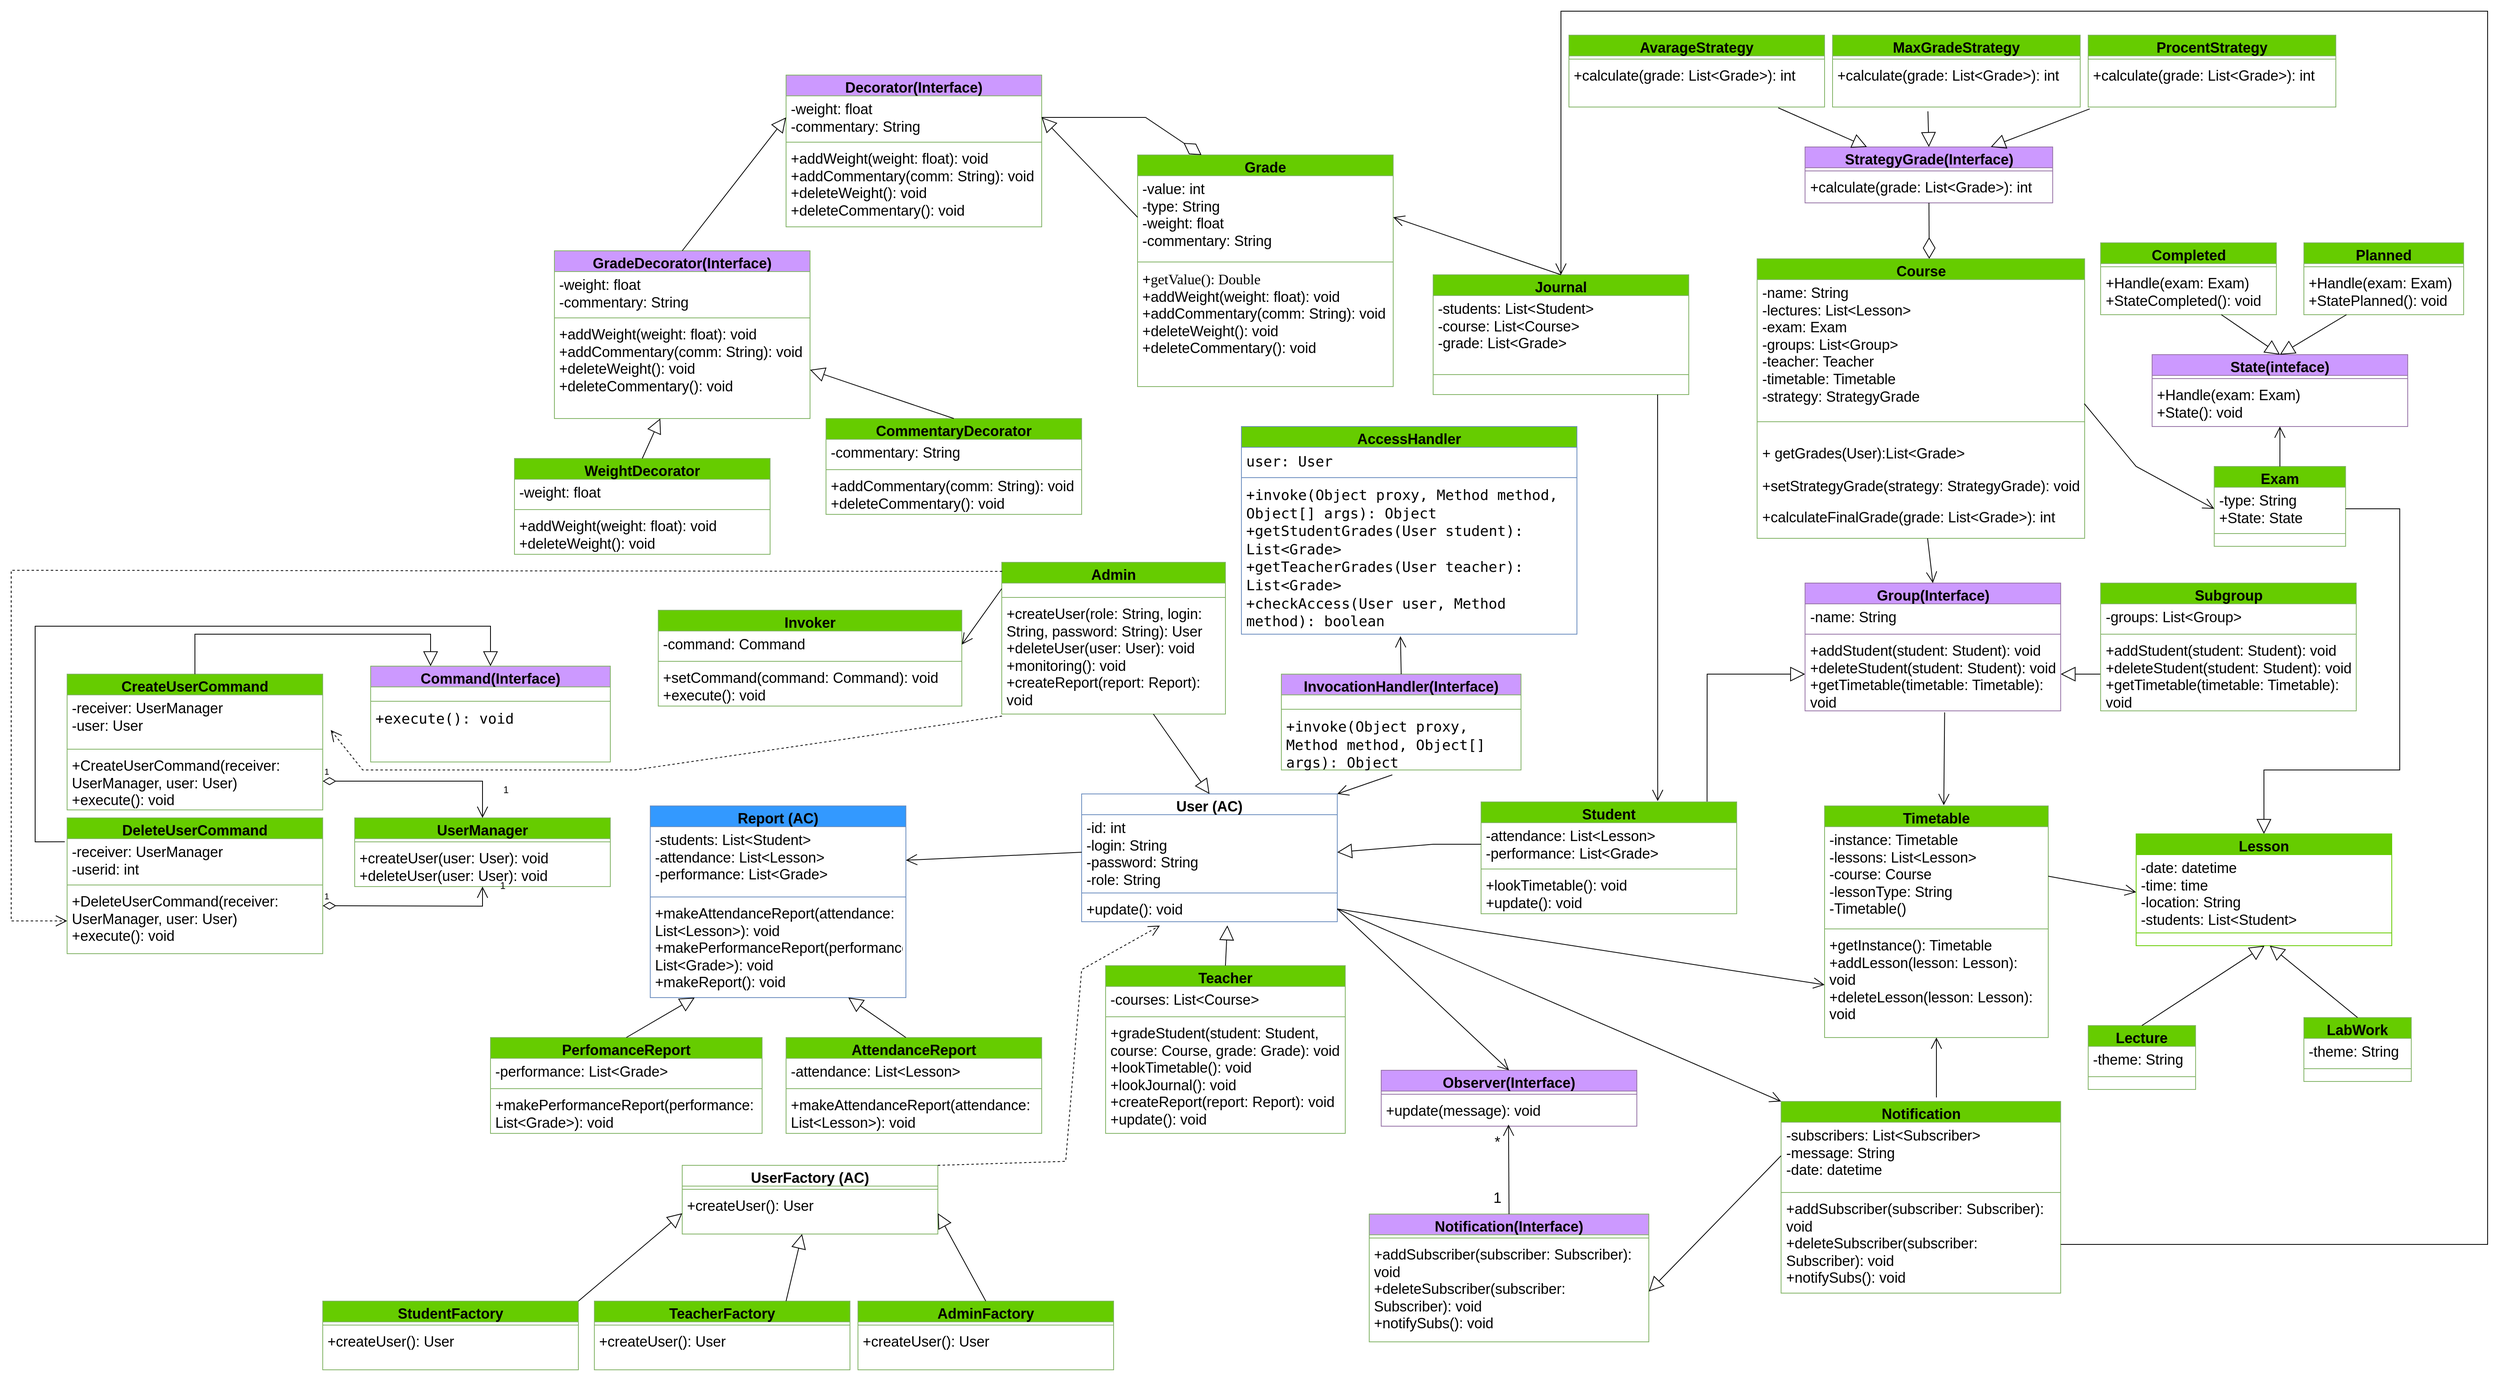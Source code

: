 <mxfile version="26.0.6">
  <diagram name="Страница — 1" id="t7c9W2Jm-9xYoKa2Lie4">
    <mxGraphModel dx="2321" dy="1758" grid="1" gridSize="10" guides="1" tooltips="1" connect="1" arrows="1" fold="1" page="1" pageScale="1" pageWidth="827" pageHeight="1169" math="0" shadow="0">
      <root>
        <mxCell id="0" />
        <mxCell id="1" parent="0" />
        <mxCell id="8v_Usrv9EQPr8QKRIVhu-179" value="&lt;span&gt;Teacher&lt;/span&gt;" style="swimlane;fontStyle=1;align=center;verticalAlign=top;childLayout=stackLayout;horizontal=1;startSize=26;horizontalStack=0;resizeParent=1;resizeParentMax=0;resizeLast=0;collapsible=1;marginBottom=0;whiteSpace=wrap;html=1;fillColor=#66CC00;strokeColor=#82b366;strokeWidth=1;fontSize=18;spacingTop=-1;" vertex="1" parent="1">
          <mxGeometry x="2310" y="1935" width="300" height="210" as="geometry" />
        </mxCell>
        <mxCell id="8v_Usrv9EQPr8QKRIVhu-180" value="&lt;span&gt;-courses: List&amp;lt;Course&amp;gt;&lt;/span&gt;&lt;div&gt;&lt;span&gt;&lt;br&gt;&lt;/span&gt;&lt;/div&gt;" style="text;strokeColor=none;fillColor=none;align=left;verticalAlign=top;spacingLeft=4;spacingRight=4;overflow=hidden;rotatable=0;points=[[0,0.5],[1,0.5]];portConstraint=eastwest;whiteSpace=wrap;html=1;strokeWidth=1;fontSize=18;" vertex="1" parent="8v_Usrv9EQPr8QKRIVhu-179">
          <mxGeometry y="26" width="300" height="34" as="geometry" />
        </mxCell>
        <mxCell id="8v_Usrv9EQPr8QKRIVhu-181" value="" style="line;strokeWidth=1;fillColor=none;align=left;verticalAlign=middle;spacingTop=-1;spacingLeft=3;spacingRight=3;rotatable=0;labelPosition=right;points=[];portConstraint=eastwest;strokeColor=inherit;fontSize=18;" vertex="1" parent="8v_Usrv9EQPr8QKRIVhu-179">
          <mxGeometry y="60" width="300" height="8" as="geometry" />
        </mxCell>
        <mxCell id="8v_Usrv9EQPr8QKRIVhu-182" value="&lt;span&gt;+gradeStudent(student: Student, course: Course, grade: Grade): void&lt;/span&gt;&lt;div&gt;&lt;span&gt;+lookTimetable(): void&lt;/span&gt;&lt;/div&gt;&lt;div&gt;&lt;span&gt;+lookJournal(): void&lt;/span&gt;&lt;/div&gt;&lt;div&gt;&lt;span&gt;+createReport(report: Report): void&lt;/span&gt;&lt;/div&gt;&lt;div&gt;+update(): void&lt;span&gt;&lt;/span&gt;&lt;/div&gt;" style="text;strokeColor=none;fillColor=none;align=left;verticalAlign=top;spacingLeft=4;spacingRight=4;overflow=hidden;rotatable=0;points=[[0,0.5],[1,0.5]];portConstraint=eastwest;whiteSpace=wrap;html=1;strokeWidth=1;fontSize=18;" vertex="1" parent="8v_Usrv9EQPr8QKRIVhu-179">
          <mxGeometry y="68" width="300" height="142" as="geometry" />
        </mxCell>
        <mxCell id="8v_Usrv9EQPr8QKRIVhu-183" value="&lt;div&gt;&lt;font&gt;User&lt;/font&gt; (AC)&lt;/div&gt;" style="swimlane;fontStyle=1;align=center;verticalAlign=top;childLayout=stackLayout;horizontal=1;startSize=26;horizontalStack=0;resizeParent=1;resizeParentMax=0;resizeLast=0;collapsible=1;marginBottom=0;whiteSpace=wrap;html=1;fillColor=light-dark(#FFFFFF,#3399FF);strokeColor=#6c8ebf;strokeWidth=1;fontSize=18;spacingTop=-1;" vertex="1" parent="1">
          <mxGeometry x="2280" y="1720" width="320" height="160" as="geometry" />
        </mxCell>
        <mxCell id="8v_Usrv9EQPr8QKRIVhu-184" value="&lt;div&gt;&lt;span&gt;-id: int&lt;br&gt;&lt;/span&gt;&lt;/div&gt;&lt;div&gt;&lt;span&gt;-login: String&lt;/span&gt;&lt;/div&gt;&lt;div&gt;&lt;span&gt;-password: String&lt;/span&gt;&lt;/div&gt;&lt;div&gt;&lt;span&gt;-role: String&lt;/span&gt;&lt;/div&gt;" style="text;strokeColor=none;fillColor=none;align=left;verticalAlign=top;spacingLeft=4;spacingRight=4;overflow=hidden;rotatable=0;points=[[0,0.5],[1,0.5]];portConstraint=eastwest;whiteSpace=wrap;html=1;strokeWidth=1;fontSize=18;" vertex="1" parent="8v_Usrv9EQPr8QKRIVhu-183">
          <mxGeometry y="26" width="320" height="94" as="geometry" />
        </mxCell>
        <mxCell id="8v_Usrv9EQPr8QKRIVhu-185" value="" style="line;strokeWidth=1;fillColor=none;align=left;verticalAlign=middle;spacingTop=-1;spacingLeft=3;spacingRight=3;rotatable=0;labelPosition=right;points=[];portConstraint=eastwest;strokeColor=inherit;fontSize=18;" vertex="1" parent="8v_Usrv9EQPr8QKRIVhu-183">
          <mxGeometry y="120" width="320" height="8" as="geometry" />
        </mxCell>
        <mxCell id="8v_Usrv9EQPr8QKRIVhu-186" value="&lt;font&gt;+update(): void&lt;/font&gt;" style="text;strokeColor=none;fillColor=none;align=left;verticalAlign=top;spacingLeft=4;spacingRight=4;overflow=hidden;rotatable=0;points=[[0,0.5],[1,0.5]];portConstraint=eastwest;whiteSpace=wrap;html=1;strokeWidth=1;fontSize=18;" vertex="1" parent="8v_Usrv9EQPr8QKRIVhu-183">
          <mxGeometry y="128" width="320" height="32" as="geometry" />
        </mxCell>
        <mxCell id="8v_Usrv9EQPr8QKRIVhu-187" value="&lt;font&gt;Student&lt;/font&gt;" style="swimlane;fontStyle=1;align=center;verticalAlign=top;childLayout=stackLayout;horizontal=1;startSize=26;horizontalStack=0;resizeParent=1;resizeParentMax=0;resizeLast=0;collapsible=1;marginBottom=0;whiteSpace=wrap;html=1;fillColor=#66CC00;strokeColor=#82b366;fillStyle=auto;strokeWidth=1;fontSize=18;spacingTop=-1;" vertex="1" parent="1">
          <mxGeometry x="2780" y="1730" width="320" height="140" as="geometry" />
        </mxCell>
        <mxCell id="8v_Usrv9EQPr8QKRIVhu-188" value="&lt;div&gt;&lt;font&gt;-attendance: List&amp;lt;Lesson&amp;gt;&lt;/font&gt;&lt;/div&gt;&lt;div&gt;&lt;font&gt;-performance: List&amp;lt;Grade&amp;gt;&lt;/font&gt;&lt;/div&gt;" style="text;strokeColor=none;fillColor=none;align=left;verticalAlign=top;spacingLeft=4;spacingRight=4;overflow=hidden;rotatable=0;points=[[0,0.5],[1,0.5]];portConstraint=eastwest;whiteSpace=wrap;html=1;strokeWidth=1;fontSize=18;" vertex="1" parent="8v_Usrv9EQPr8QKRIVhu-187">
          <mxGeometry y="26" width="320" height="54" as="geometry" />
        </mxCell>
        <mxCell id="8v_Usrv9EQPr8QKRIVhu-189" value="" style="line;strokeWidth=1;fillColor=none;align=left;verticalAlign=middle;spacingTop=-1;spacingLeft=3;spacingRight=3;rotatable=0;labelPosition=right;points=[];portConstraint=eastwest;strokeColor=inherit;fontSize=18;" vertex="1" parent="8v_Usrv9EQPr8QKRIVhu-187">
          <mxGeometry y="80" width="320" height="8" as="geometry" />
        </mxCell>
        <mxCell id="8v_Usrv9EQPr8QKRIVhu-190" value="&lt;font&gt;+lookTimetable(): void&lt;/font&gt;&lt;div&gt;&lt;font&gt;+update(): void&lt;/font&gt;&lt;/div&gt;" style="text;strokeColor=none;fillColor=none;align=left;verticalAlign=top;spacingLeft=4;spacingRight=4;overflow=hidden;rotatable=0;points=[[0,0.5],[1,0.5]];portConstraint=eastwest;whiteSpace=wrap;html=1;strokeWidth=1;fontSize=18;" vertex="1" parent="8v_Usrv9EQPr8QKRIVhu-187">
          <mxGeometry y="88" width="320" height="52" as="geometry" />
        </mxCell>
        <mxCell id="8v_Usrv9EQPr8QKRIVhu-191" value="&lt;span&gt;Admin&lt;/span&gt;" style="swimlane;fontStyle=1;align=center;verticalAlign=top;childLayout=stackLayout;horizontal=1;startSize=26;horizontalStack=0;resizeParent=1;resizeParentMax=0;resizeLast=0;collapsible=1;marginBottom=0;whiteSpace=wrap;html=1;fillColor=#66CC00;strokeColor=#82b366;strokeWidth=1;fontSize=18;spacingTop=-1;" vertex="1" parent="1">
          <mxGeometry x="2180" y="1430" width="280" height="190" as="geometry" />
        </mxCell>
        <mxCell id="8v_Usrv9EQPr8QKRIVhu-192" value="&lt;div&gt;&lt;span&gt;&lt;br&gt;&lt;/span&gt;&lt;/div&gt;" style="text;strokeColor=none;fillColor=none;align=left;verticalAlign=top;spacingLeft=4;spacingRight=4;overflow=hidden;rotatable=0;points=[[0,0.5],[1,0.5]];portConstraint=eastwest;whiteSpace=wrap;html=1;strokeWidth=1;fontSize=18;" vertex="1" parent="8v_Usrv9EQPr8QKRIVhu-191">
          <mxGeometry y="26" width="280" height="14" as="geometry" />
        </mxCell>
        <mxCell id="8v_Usrv9EQPr8QKRIVhu-193" value="" style="line;strokeWidth=1;fillColor=none;align=left;verticalAlign=middle;spacingTop=-1;spacingLeft=3;spacingRight=3;rotatable=0;labelPosition=right;points=[];portConstraint=eastwest;strokeColor=inherit;fontSize=18;" vertex="1" parent="8v_Usrv9EQPr8QKRIVhu-191">
          <mxGeometry y="40" width="280" height="8" as="geometry" />
        </mxCell>
        <mxCell id="8v_Usrv9EQPr8QKRIVhu-194" value="&lt;span&gt;+createUser(role: String, login: String, password: String): User&lt;/span&gt;&lt;div&gt;&lt;span&gt;+deleteUser(user: User): void&lt;/span&gt;&lt;/div&gt;&lt;div&gt;&lt;span&gt;+monitoring(): void&lt;/span&gt;&lt;/div&gt;&lt;div&gt;&lt;span&gt;+createReport(report: Report): void&lt;/span&gt;&lt;/div&gt;" style="text;strokeColor=none;fillColor=none;align=left;verticalAlign=top;spacingLeft=4;spacingRight=4;overflow=hidden;rotatable=0;points=[[0,0.5],[1,0.5]];portConstraint=eastwest;whiteSpace=wrap;html=1;strokeWidth=1;fontSize=18;" vertex="1" parent="8v_Usrv9EQPr8QKRIVhu-191">
          <mxGeometry y="48" width="280" height="142" as="geometry" />
        </mxCell>
        <mxCell id="8v_Usrv9EQPr8QKRIVhu-195" value="" style="endArrow=block;endSize=16;endFill=0;html=1;rounded=0;entryX=1;entryY=0.5;entryDx=0;entryDy=0;exitX=0;exitY=0.5;exitDx=0;exitDy=0;strokeWidth=1;fontSize=18;spacingTop=-1;" edge="1" parent="1" source="8v_Usrv9EQPr8QKRIVhu-188" target="8v_Usrv9EQPr8QKRIVhu-184">
          <mxGeometry width="160" relative="1" as="geometry">
            <mxPoint x="2710" y="2320" as="sourcePoint" />
            <mxPoint x="2870" y="2320" as="targetPoint" />
            <Array as="points">
              <mxPoint x="2720" y="1783" />
            </Array>
          </mxGeometry>
        </mxCell>
        <mxCell id="8v_Usrv9EQPr8QKRIVhu-196" value="" style="endArrow=block;endSize=16;endFill=0;html=1;rounded=0;entryX=0.5;entryY=0;entryDx=0;entryDy=0;strokeWidth=1;fontSize=18;spacingTop=-1;" edge="1" parent="1" source="8v_Usrv9EQPr8QKRIVhu-194" target="8v_Usrv9EQPr8QKRIVhu-183">
          <mxGeometry width="160" relative="1" as="geometry">
            <mxPoint x="2330" y="2277" as="sourcePoint" />
            <mxPoint x="2150" y="2150" as="targetPoint" />
            <Array as="points" />
          </mxGeometry>
        </mxCell>
        <mxCell id="8v_Usrv9EQPr8QKRIVhu-197" value="" style="endArrow=block;endSize=16;endFill=0;html=1;rounded=0;entryX=0.57;entryY=1.146;entryDx=0;entryDy=0;exitX=0.5;exitY=0;exitDx=0;exitDy=0;entryPerimeter=0;strokeWidth=1;fontSize=18;spacingTop=-1;" edge="1" parent="1" source="8v_Usrv9EQPr8QKRIVhu-179" target="8v_Usrv9EQPr8QKRIVhu-186">
          <mxGeometry width="160" relative="1" as="geometry">
            <mxPoint x="2890" y="2350" as="sourcePoint" />
            <mxPoint x="2710" y="2223" as="targetPoint" />
            <Array as="points" />
          </mxGeometry>
        </mxCell>
        <mxCell id="8v_Usrv9EQPr8QKRIVhu-198" value="&lt;span&gt;Course&lt;/span&gt;" style="swimlane;fontStyle=1;align=center;verticalAlign=top;childLayout=stackLayout;horizontal=1;startSize=26;horizontalStack=0;resizeParent=1;resizeParentMax=0;resizeLast=0;collapsible=1;marginBottom=0;whiteSpace=wrap;html=1;fillColor=#66CC00;strokeColor=#82b366;strokeWidth=1;fontSize=18;spacingTop=-1;" vertex="1" parent="1">
          <mxGeometry x="3125.57" y="1050" width="410" height="350" as="geometry" />
        </mxCell>
        <mxCell id="8v_Usrv9EQPr8QKRIVhu-199" value="&lt;span&gt;-name: String&lt;/span&gt;&lt;div&gt;&lt;span&gt;-lectures: List&amp;lt;Lesson&amp;gt;&lt;/span&gt;&lt;/div&gt;&lt;div&gt;&lt;span&gt;-exam: Exam&lt;/span&gt;&lt;/div&gt;&lt;div&gt;&lt;span&gt;-groups: List&amp;lt;Group&amp;gt;&lt;/span&gt;&lt;/div&gt;&lt;div&gt;&lt;span&gt;-teacher: Teacher&lt;/span&gt;&lt;/div&gt;&lt;div&gt;&lt;span&gt;-timetable: Timetable&lt;/span&gt;&lt;/div&gt;&lt;div&gt;&lt;span&gt;-strategy: StrategyGrade&lt;/span&gt;&lt;/div&gt;" style="text;strokeColor=none;fillColor=none;align=left;verticalAlign=top;spacingLeft=4;spacingRight=4;overflow=hidden;rotatable=0;points=[[0,0.5],[1,0.5]];portConstraint=eastwest;whiteSpace=wrap;html=1;strokeWidth=1;fontSize=18;" vertex="1" parent="8v_Usrv9EQPr8QKRIVhu-198">
          <mxGeometry y="26" width="410" height="174" as="geometry" />
        </mxCell>
        <mxCell id="8v_Usrv9EQPr8QKRIVhu-200" value="" style="line;strokeWidth=1;fillColor=none;align=left;verticalAlign=middle;spacingTop=-1;spacingLeft=3;spacingRight=3;rotatable=0;labelPosition=right;points=[];portConstraint=eastwest;strokeColor=inherit;fontSize=18;" vertex="1" parent="8v_Usrv9EQPr8QKRIVhu-198">
          <mxGeometry y="200" width="410" height="8" as="geometry" />
        </mxCell>
        <mxCell id="8v_Usrv9EQPr8QKRIVhu-201" value="&lt;div&gt;&lt;pre&gt;&lt;font face=&quot;Helvetica&quot;&gt;+ getGrades(User):List&amp;lt;Grade&amp;gt;&lt;/font&gt;&lt;/pre&gt;&lt;pre&gt;&lt;font face=&quot;Helvetica&quot;&gt;+setStrategyGrade(strategy: StrategyGrade): void&lt;/font&gt;&lt;/pre&gt;&lt;/div&gt;&lt;div&gt;&lt;font face=&quot;Helvetica&quot;&gt;+calculateFinalGrade(grade: List&amp;lt;Grade&amp;gt;): int&lt;/font&gt;&lt;/div&gt;" style="text;strokeColor=none;fillColor=none;align=left;verticalAlign=top;spacingLeft=4;spacingRight=4;overflow=hidden;rotatable=0;points=[[0,0.5],[1,0.5]];portConstraint=eastwest;whiteSpace=wrap;html=1;strokeWidth=1;fontSize=18;" vertex="1" parent="8v_Usrv9EQPr8QKRIVhu-198">
          <mxGeometry y="208" width="410" height="142" as="geometry" />
        </mxCell>
        <mxCell id="8v_Usrv9EQPr8QKRIVhu-202" value="&lt;span&gt;Grade&lt;/span&gt;" style="swimlane;fontStyle=1;align=center;verticalAlign=top;childLayout=stackLayout;horizontal=1;startSize=26;horizontalStack=0;resizeParent=1;resizeParentMax=0;resizeLast=0;collapsible=1;marginBottom=0;whiteSpace=wrap;html=1;fillColor=#66CC00;strokeColor=#82b366;strokeWidth=1;fontSize=18;spacingTop=-1;" vertex="1" parent="1">
          <mxGeometry x="2350" y="920" width="320" height="290" as="geometry" />
        </mxCell>
        <mxCell id="8v_Usrv9EQPr8QKRIVhu-203" value="&lt;span&gt;-value: int&lt;/span&gt;&lt;div&gt;&lt;span&gt;-type: String&lt;/span&gt;&lt;/div&gt;&lt;div&gt;&lt;span&gt;-weight: float&lt;/span&gt;&lt;/div&gt;&lt;div&gt;&lt;span&gt;-commentary: String&lt;/span&gt;&lt;/div&gt;" style="text;strokeColor=none;fillColor=none;align=left;verticalAlign=top;spacingLeft=4;spacingRight=4;overflow=hidden;rotatable=0;points=[[0,0.5],[1,0.5]];portConstraint=eastwest;whiteSpace=wrap;html=1;strokeWidth=1;fontSize=18;" vertex="1" parent="8v_Usrv9EQPr8QKRIVhu-202">
          <mxGeometry y="26" width="320" height="104" as="geometry" />
        </mxCell>
        <mxCell id="8v_Usrv9EQPr8QKRIVhu-204" value="" style="line;strokeWidth=1;fillColor=none;align=left;verticalAlign=middle;spacingTop=-1;spacingLeft=3;spacingRight=3;rotatable=0;labelPosition=right;points=[];portConstraint=eastwest;strokeColor=inherit;fontSize=18;" vertex="1" parent="8v_Usrv9EQPr8QKRIVhu-202">
          <mxGeometry y="130" width="320" height="8" as="geometry" />
        </mxCell>
        <mxCell id="8v_Usrv9EQPr8QKRIVhu-205" value="&lt;font&gt;&lt;div&gt;&lt;font&gt;+&lt;/font&gt;&lt;code&gt;&lt;font face=&quot;Times New Roman&quot;&gt;getValue(): Double&lt;/font&gt;&lt;/code&gt;&lt;/div&gt;&lt;div&gt;&lt;font&gt;+addWeight(weight: float): void&lt;/font&gt;&lt;div&gt;&lt;font&gt;+addCommentary(comm: String): void&lt;/font&gt;&lt;/div&gt;&lt;div&gt;&lt;font&gt;+deleteWeight(): void&lt;div&gt;&lt;font&gt;+deleteCommentary(): void&lt;/font&gt;&lt;/div&gt;&lt;/font&gt;&lt;/div&gt;&lt;/div&gt;&lt;/font&gt;" style="text;strokeColor=none;fillColor=none;align=left;verticalAlign=top;spacingLeft=4;spacingRight=4;overflow=hidden;rotatable=0;points=[[0,0.5],[1,0.5]];portConstraint=eastwest;whiteSpace=wrap;html=1;strokeWidth=1;fontSize=18;" vertex="1" parent="8v_Usrv9EQPr8QKRIVhu-202">
          <mxGeometry y="138" width="320" height="152" as="geometry" />
        </mxCell>
        <mxCell id="8v_Usrv9EQPr8QKRIVhu-206" value="&lt;span&gt;Journal&lt;/span&gt;" style="swimlane;fontStyle=1;align=center;verticalAlign=top;childLayout=stackLayout;horizontal=1;startSize=26;horizontalStack=0;resizeParent=1;resizeParentMax=0;resizeLast=0;collapsible=1;marginBottom=0;whiteSpace=wrap;html=1;fillColor=#66CC00;strokeColor=#82b366;strokeWidth=1;fontSize=18;spacingTop=-1;" vertex="1" parent="1">
          <mxGeometry x="2720" y="1070" width="320" height="150" as="geometry" />
        </mxCell>
        <mxCell id="8v_Usrv9EQPr8QKRIVhu-207" value="&lt;div&gt;&lt;span&gt;-students: List&amp;lt;Student&amp;gt;&lt;/span&gt;&lt;/div&gt;&lt;div&gt;&lt;span&gt;-course: List&amp;lt;Course&amp;gt;&lt;/span&gt;&lt;/div&gt;&lt;div&gt;&lt;span&gt;-grade: List&amp;lt;Grade&amp;gt;&lt;/span&gt;&lt;/div&gt;" style="text;strokeColor=none;fillColor=none;align=left;verticalAlign=top;spacingLeft=4;spacingRight=4;overflow=hidden;rotatable=0;points=[[0,0.5],[1,0.5]];portConstraint=eastwest;whiteSpace=wrap;html=1;strokeWidth=1;fontSize=18;" vertex="1" parent="8v_Usrv9EQPr8QKRIVhu-206">
          <mxGeometry y="26" width="320" height="74" as="geometry" />
        </mxCell>
        <mxCell id="8v_Usrv9EQPr8QKRIVhu-208" value="" style="line;strokeWidth=1;fillColor=none;align=left;verticalAlign=middle;spacingTop=-1;spacingLeft=3;spacingRight=3;rotatable=0;labelPosition=right;points=[];portConstraint=eastwest;strokeColor=inherit;fontSize=18;" vertex="1" parent="8v_Usrv9EQPr8QKRIVhu-206">
          <mxGeometry y="100" width="320" height="50" as="geometry" />
        </mxCell>
        <mxCell id="8v_Usrv9EQPr8QKRIVhu-209" value="" style="endArrow=open;endFill=1;endSize=12;html=1;rounded=0;entryX=0.691;entryY=-0.007;entryDx=0;entryDy=0;strokeWidth=1;fontSize=18;spacingTop=-1;entryPerimeter=0;" edge="1" parent="1" target="8v_Usrv9EQPr8QKRIVhu-187">
          <mxGeometry width="160" relative="1" as="geometry">
            <mxPoint x="3001" y="1220" as="sourcePoint" />
            <mxPoint x="2870" y="2473" as="targetPoint" />
            <Array as="points" />
          </mxGeometry>
        </mxCell>
        <mxCell id="8v_Usrv9EQPr8QKRIVhu-210" value="&lt;span&gt;Lesson&lt;/span&gt;" style="swimlane;fontStyle=1;align=center;verticalAlign=top;childLayout=stackLayout;horizontal=1;startSize=26;horizontalStack=0;resizeParent=1;resizeParentMax=0;resizeLast=0;collapsible=1;marginBottom=0;whiteSpace=wrap;html=1;fillColor=#66CC00;strokeColor=#66CC00;strokeWidth=1;fontSize=18;spacingTop=-1;" vertex="1" parent="1">
          <mxGeometry x="3600.01" y="1770" width="320" height="140" as="geometry" />
        </mxCell>
        <mxCell id="8v_Usrv9EQPr8QKRIVhu-211" value="&lt;span&gt;-date: datetime&lt;/span&gt;&lt;div&gt;&lt;span&gt;-time: time&lt;/span&gt;&lt;/div&gt;&lt;div&gt;&lt;span&gt;-location: String&lt;/span&gt;&lt;/div&gt;&lt;div&gt;&lt;span&gt;-students: List&amp;lt;Student&amp;gt;&lt;/span&gt;&lt;/div&gt;" style="text;strokeColor=none;fillColor=none;align=left;verticalAlign=top;spacingLeft=4;spacingRight=4;overflow=hidden;rotatable=0;points=[[0,0.5],[1,0.5]];portConstraint=eastwest;whiteSpace=wrap;html=1;strokeWidth=1;fontSize=18;" vertex="1" parent="8v_Usrv9EQPr8QKRIVhu-210">
          <mxGeometry y="26" width="320" height="94" as="geometry" />
        </mxCell>
        <mxCell id="8v_Usrv9EQPr8QKRIVhu-212" value="" style="line;strokeWidth=1;fillColor=none;align=left;verticalAlign=middle;spacingTop=-1;spacingLeft=3;spacingRight=3;rotatable=0;labelPosition=right;points=[];portConstraint=eastwest;strokeColor=inherit;fontSize=18;" vertex="1" parent="8v_Usrv9EQPr8QKRIVhu-210">
          <mxGeometry y="120" width="320" height="8" as="geometry" />
        </mxCell>
        <mxCell id="8v_Usrv9EQPr8QKRIVhu-213" value="&lt;font&gt;&lt;div&gt;&lt;br&gt;&lt;/div&gt;&lt;/font&gt;" style="text;strokeColor=none;fillColor=none;align=left;verticalAlign=top;spacingLeft=4;spacingRight=4;overflow=hidden;rotatable=0;points=[[0,0.5],[1,0.5]];portConstraint=eastwest;whiteSpace=wrap;html=1;strokeWidth=1;fontSize=18;" vertex="1" parent="8v_Usrv9EQPr8QKRIVhu-210">
          <mxGeometry y="128" width="320" height="12" as="geometry" />
        </mxCell>
        <mxCell id="8v_Usrv9EQPr8QKRIVhu-214" value="&lt;span&gt;LabWork&lt;/span&gt;" style="swimlane;fontStyle=1;align=center;verticalAlign=top;childLayout=stackLayout;horizontal=1;startSize=26;horizontalStack=0;resizeParent=1;resizeParentMax=0;resizeLast=0;collapsible=1;marginBottom=0;whiteSpace=wrap;html=1;fillColor=#66CC00;strokeColor=#82b366;strokeWidth=1;fontSize=18;spacingTop=-1;" vertex="1" parent="1">
          <mxGeometry x="3810.0" y="2000" width="134.43" height="80" as="geometry" />
        </mxCell>
        <mxCell id="8v_Usrv9EQPr8QKRIVhu-215" value="&lt;span&gt;-theme: String&lt;/span&gt;" style="text;strokeColor=none;fillColor=none;align=left;verticalAlign=top;spacingLeft=4;spacingRight=4;overflow=hidden;rotatable=0;points=[[0,0.5],[1,0.5]];portConstraint=eastwest;whiteSpace=wrap;html=1;strokeWidth=1;fontSize=18;" vertex="1" parent="8v_Usrv9EQPr8QKRIVhu-214">
          <mxGeometry y="26" width="134.43" height="34" as="geometry" />
        </mxCell>
        <mxCell id="8v_Usrv9EQPr8QKRIVhu-216" value="" style="line;strokeWidth=1;fillColor=none;align=left;verticalAlign=middle;spacingTop=-1;spacingLeft=3;spacingRight=3;rotatable=0;labelPosition=right;points=[];portConstraint=eastwest;strokeColor=inherit;fontSize=18;" vertex="1" parent="8v_Usrv9EQPr8QKRIVhu-214">
          <mxGeometry y="60" width="134.43" height="8" as="geometry" />
        </mxCell>
        <mxCell id="8v_Usrv9EQPr8QKRIVhu-217" value="&lt;font&gt;&lt;div&gt;&lt;br&gt;&lt;/div&gt;&lt;/font&gt;" style="text;strokeColor=none;fillColor=none;align=left;verticalAlign=top;spacingLeft=4;spacingRight=4;overflow=hidden;rotatable=0;points=[[0,0.5],[1,0.5]];portConstraint=eastwest;whiteSpace=wrap;html=1;strokeWidth=1;fontSize=18;" vertex="1" parent="8v_Usrv9EQPr8QKRIVhu-214">
          <mxGeometry y="68" width="134.43" height="12" as="geometry" />
        </mxCell>
        <mxCell id="8v_Usrv9EQPr8QKRIVhu-218" value="&lt;span&gt;Lecture&lt;/span&gt;" style="swimlane;fontStyle=1;align=center;verticalAlign=top;childLayout=stackLayout;horizontal=1;startSize=26;horizontalStack=0;resizeParent=1;resizeParentMax=0;resizeLast=0;collapsible=1;marginBottom=0;whiteSpace=wrap;html=1;fillColor=#66CC00;strokeColor=#82b366;strokeWidth=1;fontSize=18;spacingTop=-1;" vertex="1" parent="1">
          <mxGeometry x="3540" y="2010" width="134.43" height="80" as="geometry" />
        </mxCell>
        <mxCell id="8v_Usrv9EQPr8QKRIVhu-219" value="&lt;span&gt;-theme: String&lt;/span&gt;" style="text;strokeColor=none;fillColor=none;align=left;verticalAlign=top;spacingLeft=4;spacingRight=4;overflow=hidden;rotatable=0;points=[[0,0.5],[1,0.5]];portConstraint=eastwest;whiteSpace=wrap;html=1;strokeWidth=1;fontSize=18;" vertex="1" parent="8v_Usrv9EQPr8QKRIVhu-218">
          <mxGeometry y="26" width="134.43" height="34" as="geometry" />
        </mxCell>
        <mxCell id="8v_Usrv9EQPr8QKRIVhu-220" value="" style="line;strokeWidth=1;fillColor=none;align=left;verticalAlign=middle;spacingTop=-1;spacingLeft=3;spacingRight=3;rotatable=0;labelPosition=right;points=[];portConstraint=eastwest;strokeColor=inherit;fontSize=18;" vertex="1" parent="8v_Usrv9EQPr8QKRIVhu-218">
          <mxGeometry y="60" width="134.43" height="8" as="geometry" />
        </mxCell>
        <mxCell id="8v_Usrv9EQPr8QKRIVhu-221" value="&lt;font&gt;&lt;div&gt;&lt;br&gt;&lt;/div&gt;&lt;/font&gt;" style="text;strokeColor=none;fillColor=none;align=left;verticalAlign=top;spacingLeft=4;spacingRight=4;overflow=hidden;rotatable=0;points=[[0,0.5],[1,0.5]];portConstraint=eastwest;whiteSpace=wrap;html=1;strokeWidth=1;fontSize=18;" vertex="1" parent="8v_Usrv9EQPr8QKRIVhu-218">
          <mxGeometry y="68" width="134.43" height="12" as="geometry" />
        </mxCell>
        <mxCell id="8v_Usrv9EQPr8QKRIVhu-222" value="" style="endArrow=block;endSize=16;endFill=0;html=1;rounded=0;exitX=0.5;exitY=0;exitDx=0;exitDy=0;entryX=0.502;entryY=1.014;entryDx=0;entryDy=0;entryPerimeter=0;strokeWidth=1;fontSize=18;spacingTop=-1;" edge="1" parent="1" source="8v_Usrv9EQPr8QKRIVhu-218" target="8v_Usrv9EQPr8QKRIVhu-213">
          <mxGeometry width="160" relative="1" as="geometry">
            <mxPoint x="5010" y="1620" as="sourcePoint" />
            <mxPoint x="4060" y="2050" as="targetPoint" />
          </mxGeometry>
        </mxCell>
        <mxCell id="8v_Usrv9EQPr8QKRIVhu-223" value="" style="endArrow=block;endSize=16;endFill=0;html=1;rounded=0;exitX=0.5;exitY=0;exitDx=0;exitDy=0;strokeWidth=1;fontSize=18;spacingTop=-1;" edge="1" parent="1" source="8v_Usrv9EQPr8QKRIVhu-214" target="8v_Usrv9EQPr8QKRIVhu-213">
          <mxGeometry width="160" relative="1" as="geometry">
            <mxPoint x="5580" y="1867" as="sourcePoint" />
            <mxPoint x="5653" y="1750" as="targetPoint" />
            <Array as="points" />
          </mxGeometry>
        </mxCell>
        <mxCell id="8v_Usrv9EQPr8QKRIVhu-224" value="&lt;span&gt;Exam&lt;/span&gt;" style="swimlane;fontStyle=1;align=center;verticalAlign=top;childLayout=stackLayout;horizontal=1;startSize=26;horizontalStack=0;resizeParent=1;resizeParentMax=0;resizeLast=0;collapsible=1;marginBottom=0;whiteSpace=wrap;html=1;fillColor=#66CC00;strokeColor=#82b366;swimlaneFillColor=default;strokeWidth=1;fontSize=18;spacingTop=-1;" vertex="1" parent="1">
          <mxGeometry x="3697.78" y="1310" width="164.43" height="100" as="geometry" />
        </mxCell>
        <mxCell id="8v_Usrv9EQPr8QKRIVhu-225" value="&lt;span&gt;-type: String&lt;/span&gt;&lt;div&gt;+State: State&lt;/div&gt;" style="text;strokeColor=none;fillColor=none;align=left;verticalAlign=top;spacingLeft=4;spacingRight=4;overflow=hidden;rotatable=0;points=[[0,0.5],[1,0.5]];portConstraint=eastwest;whiteSpace=wrap;html=1;strokeWidth=1;fontSize=18;" vertex="1" parent="8v_Usrv9EQPr8QKRIVhu-224">
          <mxGeometry y="26" width="164.43" height="54" as="geometry" />
        </mxCell>
        <mxCell id="8v_Usrv9EQPr8QKRIVhu-226" value="" style="line;strokeWidth=1;fillColor=none;align=left;verticalAlign=middle;spacingTop=-1;spacingLeft=3;spacingRight=3;rotatable=0;labelPosition=right;points=[];portConstraint=eastwest;strokeColor=inherit;fontSize=18;" vertex="1" parent="8v_Usrv9EQPr8QKRIVhu-224">
          <mxGeometry y="80" width="164.43" height="8" as="geometry" />
        </mxCell>
        <mxCell id="8v_Usrv9EQPr8QKRIVhu-227" value="&lt;font&gt;&lt;div&gt;&lt;br&gt;&lt;/div&gt;&lt;/font&gt;" style="text;strokeColor=none;fillColor=none;align=left;verticalAlign=top;spacingLeft=4;spacingRight=4;overflow=hidden;rotatable=0;points=[[0,0.5],[1,0.5]];portConstraint=eastwest;whiteSpace=wrap;html=1;strokeWidth=1;fontSize=18;" vertex="1" parent="8v_Usrv9EQPr8QKRIVhu-224">
          <mxGeometry y="88" width="164.43" height="12" as="geometry" />
        </mxCell>
        <mxCell id="8v_Usrv9EQPr8QKRIVhu-228" value="" style="endArrow=block;endSize=16;endFill=0;html=1;rounded=0;entryX=0.5;entryY=0;entryDx=0;entryDy=0;exitX=1;exitY=0.5;exitDx=0;exitDy=0;strokeWidth=1;fontSize=18;spacingTop=-1;" edge="1" parent="1" source="8v_Usrv9EQPr8QKRIVhu-225" target="8v_Usrv9EQPr8QKRIVhu-210">
          <mxGeometry width="160" relative="1" as="geometry">
            <mxPoint x="5640" y="1690" as="sourcePoint" />
            <mxPoint x="5500" y="1563" as="targetPoint" />
            <Array as="points">
              <mxPoint x="3930" y="1363" />
              <mxPoint x="3930" y="1690" />
              <mxPoint x="3760" y="1690" />
            </Array>
          </mxGeometry>
        </mxCell>
        <mxCell id="8v_Usrv9EQPr8QKRIVhu-229" value="&lt;span&gt;Timetable&lt;/span&gt;" style="swimlane;fontStyle=1;align=center;verticalAlign=top;childLayout=stackLayout;horizontal=1;startSize=26;horizontalStack=0;resizeParent=1;resizeParentMax=0;resizeLast=0;collapsible=1;marginBottom=0;whiteSpace=wrap;html=1;fillColor=#66CC00;strokeColor=#82b366;strokeWidth=1;fontSize=18;spacingTop=-1;" vertex="1" parent="1">
          <mxGeometry x="3210" y="1735" width="280" height="290" as="geometry" />
        </mxCell>
        <mxCell id="8v_Usrv9EQPr8QKRIVhu-230" value="&lt;span&gt;-instance: Timetable&lt;/span&gt;&lt;div&gt;&lt;span&gt;-lessons: List&amp;lt;Lesson&amp;gt;&lt;/span&gt;&lt;/div&gt;&lt;div&gt;&lt;span&gt;-course: Course&lt;/span&gt;&lt;/div&gt;&lt;div&gt;&lt;span&gt;-lessonType: String&lt;/span&gt;&lt;/div&gt;&lt;div&gt;&lt;span&gt;-Timetable()&lt;br&gt;&lt;/span&gt;&lt;/div&gt;&lt;div&gt;&lt;span&gt;&lt;br&gt;&lt;/span&gt;&lt;/div&gt;" style="text;strokeColor=none;fillColor=none;align=left;verticalAlign=top;spacingLeft=4;spacingRight=4;overflow=hidden;rotatable=0;points=[[0,0.5],[1,0.5]];portConstraint=eastwest;whiteSpace=wrap;html=1;strokeWidth=1;fontSize=18;" vertex="1" parent="8v_Usrv9EQPr8QKRIVhu-229">
          <mxGeometry y="26" width="280" height="124" as="geometry" />
        </mxCell>
        <mxCell id="8v_Usrv9EQPr8QKRIVhu-231" value="" style="line;strokeWidth=1;fillColor=none;align=left;verticalAlign=middle;spacingTop=-1;spacingLeft=3;spacingRight=3;rotatable=0;labelPosition=right;points=[];portConstraint=eastwest;strokeColor=inherit;fontSize=18;" vertex="1" parent="8v_Usrv9EQPr8QKRIVhu-229">
          <mxGeometry y="150" width="280" height="8" as="geometry" />
        </mxCell>
        <mxCell id="8v_Usrv9EQPr8QKRIVhu-232" value="&lt;div&gt;&lt;span&gt;+getInstance(): Timetable&lt;/span&gt;&lt;/div&gt;&lt;div&gt;&lt;span&gt;+addLesson(lesson: Lesson): void&lt;/span&gt;&lt;/div&gt;&lt;div&gt;&lt;span&gt;+deleteLesson(lesson: Lesson): void&lt;/span&gt;&lt;span&gt;&lt;/span&gt;&lt;/div&gt;" style="text;strokeColor=none;fillColor=none;align=left;verticalAlign=top;spacingLeft=4;spacingRight=4;overflow=hidden;rotatable=0;points=[[0,0.5],[1,0.5]];portConstraint=eastwest;whiteSpace=wrap;html=1;strokeWidth=1;fontSize=18;" vertex="1" parent="8v_Usrv9EQPr8QKRIVhu-229">
          <mxGeometry y="158" width="280" height="132" as="geometry" />
        </mxCell>
        <mxCell id="8v_Usrv9EQPr8QKRIVhu-233" value="" style="endArrow=open;endFill=1;endSize=12;html=1;rounded=0;entryX=0;entryY=0.5;entryDx=0;entryDy=0;exitX=1;exitY=0.5;exitDx=0;exitDy=0;strokeWidth=1;fontSize=18;spacingTop=-1;" edge="1" parent="1" source="8v_Usrv9EQPr8QKRIVhu-230" target="8v_Usrv9EQPr8QKRIVhu-211">
          <mxGeometry width="160" relative="1" as="geometry">
            <mxPoint x="2980" y="3040" as="sourcePoint" />
            <mxPoint x="4380" y="2710" as="targetPoint" />
            <Array as="points" />
          </mxGeometry>
        </mxCell>
        <mxCell id="8v_Usrv9EQPr8QKRIVhu-234" value="&lt;span&gt;Report (AC)&lt;/span&gt;" style="swimlane;fontStyle=1;align=center;verticalAlign=top;childLayout=stackLayout;horizontal=1;startSize=26;horizontalStack=0;resizeParent=1;resizeParentMax=0;resizeLast=0;collapsible=1;marginBottom=0;whiteSpace=wrap;html=1;fillColor=#3399FF;strokeColor=#6c8ebf;strokeWidth=1;fontSize=18;spacingTop=-1;" vertex="1" parent="1">
          <mxGeometry x="1740" y="1735" width="320" height="240" as="geometry" />
        </mxCell>
        <mxCell id="8v_Usrv9EQPr8QKRIVhu-235" value="&lt;span&gt;-students: List&amp;lt;Student&amp;gt;&lt;/span&gt;&lt;div&gt;&lt;div&gt;&lt;font&gt;-attendance: List&amp;lt;Lesson&amp;gt;&lt;/font&gt;&lt;/div&gt;&lt;div&gt;&lt;font&gt;-performance: List&amp;lt;Grade&amp;gt;&lt;/font&gt;&lt;/div&gt;&lt;/div&gt;" style="text;strokeColor=none;fillColor=none;align=left;verticalAlign=top;spacingLeft=4;spacingRight=4;overflow=hidden;rotatable=0;points=[[0,0.5],[1,0.5]];portConstraint=eastwest;whiteSpace=wrap;html=1;strokeWidth=1;fontSize=18;" vertex="1" parent="8v_Usrv9EQPr8QKRIVhu-234">
          <mxGeometry y="26" width="320" height="84" as="geometry" />
        </mxCell>
        <mxCell id="8v_Usrv9EQPr8QKRIVhu-236" value="" style="line;strokeWidth=1;fillColor=none;align=left;verticalAlign=middle;spacingTop=-1;spacingLeft=3;spacingRight=3;rotatable=0;labelPosition=right;points=[];portConstraint=eastwest;strokeColor=inherit;fontSize=18;" vertex="1" parent="8v_Usrv9EQPr8QKRIVhu-234">
          <mxGeometry y="110" width="320" height="8" as="geometry" />
        </mxCell>
        <mxCell id="8v_Usrv9EQPr8QKRIVhu-237" value="&lt;span&gt;+makeAttendanceReport(attendance: List&amp;lt;Lesson&amp;gt;): void&lt;/span&gt;&lt;div&gt;&lt;span&gt;+makePerformanceReport(performance: List&amp;lt;Grade&amp;gt;): void&lt;/span&gt;&lt;/div&gt;&lt;div&gt;&lt;span&gt;+makeReport(): void&lt;/span&gt;&lt;/div&gt;" style="text;strokeColor=none;fillColor=none;align=left;verticalAlign=top;spacingLeft=4;spacingRight=4;overflow=hidden;rotatable=0;points=[[0,0.5],[1,0.5]];portConstraint=eastwest;whiteSpace=wrap;html=1;strokeWidth=1;fontSize=18;" vertex="1" parent="8v_Usrv9EQPr8QKRIVhu-234">
          <mxGeometry y="118" width="320" height="122" as="geometry" />
        </mxCell>
        <mxCell id="8v_Usrv9EQPr8QKRIVhu-238" value="&lt;span&gt;Notification&lt;/span&gt;" style="swimlane;fontStyle=1;align=center;verticalAlign=top;childLayout=stackLayout;horizontal=1;startSize=26;horizontalStack=0;resizeParent=1;resizeParentMax=0;resizeLast=0;collapsible=1;marginBottom=0;whiteSpace=wrap;html=1;fillColor=#66CC00;strokeColor=#82b366;strokeWidth=1;fontSize=18;spacingTop=-1;" vertex="1" parent="1">
          <mxGeometry x="3155.57" y="2105" width="350" height="240" as="geometry" />
        </mxCell>
        <mxCell id="8v_Usrv9EQPr8QKRIVhu-239" value="&lt;span&gt;-subscribers: List&amp;lt;Subscriber&amp;gt;&lt;/span&gt;&lt;div&gt;&lt;span&gt;-message: String&lt;/span&gt;&lt;/div&gt;&lt;div&gt;&lt;span&gt;-date: datetime&lt;/span&gt;&lt;/div&gt;" style="text;strokeColor=none;fillColor=none;align=left;verticalAlign=top;spacingLeft=4;spacingRight=4;overflow=hidden;rotatable=0;points=[[0,0.5],[1,0.5]];portConstraint=eastwest;whiteSpace=wrap;html=1;strokeWidth=1;fontSize=18;" vertex="1" parent="8v_Usrv9EQPr8QKRIVhu-238">
          <mxGeometry y="26" width="350" height="84" as="geometry" />
        </mxCell>
        <mxCell id="8v_Usrv9EQPr8QKRIVhu-240" value="" style="line;strokeWidth=1;fillColor=none;align=left;verticalAlign=middle;spacingTop=-1;spacingLeft=3;spacingRight=3;rotatable=0;labelPosition=right;points=[];portConstraint=eastwest;strokeColor=inherit;fontSize=18;" vertex="1" parent="8v_Usrv9EQPr8QKRIVhu-238">
          <mxGeometry y="110" width="350" height="8" as="geometry" />
        </mxCell>
        <mxCell id="8v_Usrv9EQPr8QKRIVhu-241" value="&lt;div&gt;&lt;span style=&quot;background-color: initial;&quot;&gt;+addSubscriber(subscriber: Subscriber): void&lt;/span&gt;&lt;/div&gt;&lt;div&gt;&lt;font&gt;+deleteSubscriber(subscriber: Subscriber): void&lt;/font&gt;&lt;/div&gt;&lt;div&gt;&lt;span&gt;+notifySubs(): void&lt;br&gt;&lt;/span&gt;&lt;div&gt;&lt;br&gt;&lt;/div&gt;&lt;/div&gt;" style="text;strokeColor=none;fillColor=none;align=left;verticalAlign=top;spacingLeft=4;spacingRight=4;overflow=hidden;rotatable=0;points=[[0,0.5],[1,0.5]];portConstraint=eastwest;whiteSpace=wrap;html=1;strokeWidth=1;fontSize=18;" vertex="1" parent="8v_Usrv9EQPr8QKRIVhu-238">
          <mxGeometry y="118" width="350" height="122" as="geometry" />
        </mxCell>
        <mxCell id="8v_Usrv9EQPr8QKRIVhu-242" value="&lt;span&gt;Observer(Interface)&lt;/span&gt;" style="swimlane;fontStyle=1;align=center;verticalAlign=top;childLayout=stackLayout;horizontal=1;startSize=26;horizontalStack=0;resizeParent=1;resizeParentMax=0;resizeLast=0;collapsible=1;marginBottom=0;whiteSpace=wrap;html=1;fillColor=#CC99FF;strokeColor=#9673a6;strokeWidth=1;fontSize=18;spacingTop=-1;" vertex="1" parent="1">
          <mxGeometry x="2655" y="2066" width="320" height="70" as="geometry" />
        </mxCell>
        <mxCell id="8v_Usrv9EQPr8QKRIVhu-243" value="" style="line;strokeWidth=1;fillColor=none;align=left;verticalAlign=middle;spacingTop=-1;spacingLeft=3;spacingRight=3;rotatable=0;labelPosition=right;points=[];portConstraint=eastwest;strokeColor=inherit;fontSize=18;" vertex="1" parent="8v_Usrv9EQPr8QKRIVhu-242">
          <mxGeometry y="26" width="320" height="8" as="geometry" />
        </mxCell>
        <mxCell id="8v_Usrv9EQPr8QKRIVhu-244" value="&lt;font&gt;+update(message): void&lt;/font&gt;" style="text;strokeColor=none;fillColor=none;align=left;verticalAlign=top;spacingLeft=4;spacingRight=4;overflow=hidden;rotatable=0;points=[[0,0.5],[1,0.5]];portConstraint=eastwest;whiteSpace=wrap;html=1;strokeWidth=1;fontSize=18;" vertex="1" parent="8v_Usrv9EQPr8QKRIVhu-242">
          <mxGeometry y="34" width="320" height="36" as="geometry" />
        </mxCell>
        <mxCell id="8v_Usrv9EQPr8QKRIVhu-245" value="&lt;span&gt;Notification(Interface)&lt;/span&gt;" style="swimlane;fontStyle=1;align=center;verticalAlign=top;childLayout=stackLayout;horizontal=1;startSize=26;horizontalStack=0;resizeParent=1;resizeParentMax=0;resizeLast=0;collapsible=1;marginBottom=0;whiteSpace=wrap;html=1;fillColor=#CC99FF;strokeColor=#82b366;strokeWidth=1;fontSize=18;spacingTop=-1;" vertex="1" parent="1">
          <mxGeometry x="2640" y="2246" width="350" height="160" as="geometry" />
        </mxCell>
        <mxCell id="8v_Usrv9EQPr8QKRIVhu-246" value="" style="line;strokeWidth=1;fillColor=none;align=left;verticalAlign=middle;spacingTop=-1;spacingLeft=3;spacingRight=3;rotatable=0;labelPosition=right;points=[];portConstraint=eastwest;strokeColor=inherit;fontSize=18;" vertex="1" parent="8v_Usrv9EQPr8QKRIVhu-245">
          <mxGeometry y="26" width="350" height="8" as="geometry" />
        </mxCell>
        <mxCell id="8v_Usrv9EQPr8QKRIVhu-247" value="&lt;div&gt;&lt;span style=&quot;background-color: initial;&quot;&gt;+addSubscriber(subscriber: Subscriber): void&lt;/span&gt;&lt;/div&gt;&lt;div&gt;&lt;font&gt;+deleteSubscriber(subscriber: Subscriber): void&lt;/font&gt;&lt;/div&gt;&lt;div&gt;&lt;span&gt;+notifySubs(): void&lt;br&gt;&lt;/span&gt;&lt;div&gt;&lt;br&gt;&lt;/div&gt;&lt;/div&gt;" style="text;strokeColor=none;fillColor=none;align=left;verticalAlign=top;spacingLeft=4;spacingRight=4;overflow=hidden;rotatable=0;points=[[0,0.5],[1,0.5]];portConstraint=eastwest;whiteSpace=wrap;html=1;strokeWidth=1;fontSize=18;" vertex="1" parent="8v_Usrv9EQPr8QKRIVhu-245">
          <mxGeometry y="34" width="350" height="126" as="geometry" />
        </mxCell>
        <mxCell id="8v_Usrv9EQPr8QKRIVhu-248" value="" style="endArrow=block;endSize=16;endFill=0;html=1;rounded=0;entryX=1;entryY=0.5;entryDx=0;entryDy=0;strokeWidth=1;fontSize=18;spacingTop=-1;exitX=0;exitY=0.5;exitDx=0;exitDy=0;" edge="1" parent="1" source="8v_Usrv9EQPr8QKRIVhu-239" target="8v_Usrv9EQPr8QKRIVhu-247">
          <mxGeometry width="160" relative="1" as="geometry">
            <mxPoint x="2529" y="2500" as="sourcePoint" />
            <mxPoint x="2130" y="2610" as="targetPoint" />
            <Array as="points" />
          </mxGeometry>
        </mxCell>
        <mxCell id="8v_Usrv9EQPr8QKRIVhu-249" value="" style="endArrow=open;endFill=1;endSize=12;html=1;rounded=0;exitX=0.5;exitY=0;exitDx=0;exitDy=0;entryX=0.498;entryY=0.944;entryDx=0;entryDy=0;entryPerimeter=0;strokeWidth=1;fontSize=18;spacingTop=-1;" edge="1" parent="1" source="8v_Usrv9EQPr8QKRIVhu-245" target="8v_Usrv9EQPr8QKRIVhu-244">
          <mxGeometry width="160" relative="1" as="geometry">
            <mxPoint x="2005" y="2714" as="sourcePoint" />
            <mxPoint x="2700" y="2376" as="targetPoint" />
            <Array as="points" />
          </mxGeometry>
        </mxCell>
        <mxCell id="8v_Usrv9EQPr8QKRIVhu-250" value="&lt;font&gt;1&lt;/font&gt;" style="text;html=1;align=center;verticalAlign=middle;resizable=0;points=[];autosize=1;strokeColor=none;fillColor=none;strokeWidth=1;fontSize=18;spacingTop=-1;" vertex="1" parent="1">
          <mxGeometry x="2785" y="2211" width="30" height="30" as="geometry" />
        </mxCell>
        <mxCell id="8v_Usrv9EQPr8QKRIVhu-251" value="&lt;font&gt;*&lt;/font&gt;" style="text;html=1;align=center;verticalAlign=middle;resizable=0;points=[];autosize=1;strokeColor=none;fillColor=none;strokeWidth=1;fontSize=18;spacingTop=-1;" vertex="1" parent="1">
          <mxGeometry x="2785" y="2141" width="30" height="30" as="geometry" />
        </mxCell>
        <mxCell id="8v_Usrv9EQPr8QKRIVhu-252" value="&lt;span&gt;StrategyGrade(Interface)&lt;/span&gt;" style="swimlane;fontStyle=1;align=center;verticalAlign=top;childLayout=stackLayout;horizontal=1;startSize=26;horizontalStack=0;resizeParent=1;resizeParentMax=0;resizeLast=0;collapsible=1;marginBottom=0;whiteSpace=wrap;html=1;fillColor=#CC99FF;strokeColor=#9673a6;strokeWidth=1;fontSize=18;spacingTop=-1;" vertex="1" parent="1">
          <mxGeometry x="3185.57" y="910" width="310" height="70" as="geometry" />
        </mxCell>
        <mxCell id="8v_Usrv9EQPr8QKRIVhu-253" value="" style="line;strokeWidth=1;fillColor=none;align=left;verticalAlign=middle;spacingTop=-1;spacingLeft=3;spacingRight=3;rotatable=0;labelPosition=right;points=[];portConstraint=eastwest;strokeColor=inherit;fontSize=18;" vertex="1" parent="8v_Usrv9EQPr8QKRIVhu-252">
          <mxGeometry y="26" width="310" height="8" as="geometry" />
        </mxCell>
        <mxCell id="8v_Usrv9EQPr8QKRIVhu-254" value="&lt;font&gt;&lt;div&gt;&lt;span&gt;+calculate(grade: List&amp;lt;Grade&amp;gt;): int&lt;/span&gt;&lt;/div&gt;&lt;/font&gt;" style="text;strokeColor=none;fillColor=none;align=left;verticalAlign=top;spacingLeft=4;spacingRight=4;overflow=hidden;rotatable=0;points=[[0,0.5],[1,0.5]];portConstraint=eastwest;whiteSpace=wrap;html=1;strokeWidth=1;fontSize=18;" vertex="1" parent="8v_Usrv9EQPr8QKRIVhu-252">
          <mxGeometry y="34" width="310" height="36" as="geometry" />
        </mxCell>
        <mxCell id="8v_Usrv9EQPr8QKRIVhu-255" value="&lt;span&gt;AvarageStrategy&lt;/span&gt;" style="swimlane;fontStyle=1;align=center;verticalAlign=top;childLayout=stackLayout;horizontal=1;startSize=26;horizontalStack=0;resizeParent=1;resizeParentMax=0;resizeLast=0;collapsible=1;marginBottom=0;whiteSpace=wrap;html=1;fillColor=#66CC00;strokeColor=#82b366;strokeWidth=1;fontSize=18;spacingTop=-1;" vertex="1" parent="1">
          <mxGeometry x="2890" y="770" width="320" height="90" as="geometry" />
        </mxCell>
        <mxCell id="8v_Usrv9EQPr8QKRIVhu-256" value="" style="line;strokeWidth=1;fillColor=none;align=left;verticalAlign=middle;spacingTop=-1;spacingLeft=3;spacingRight=3;rotatable=0;labelPosition=right;points=[];portConstraint=eastwest;strokeColor=inherit;fontSize=18;" vertex="1" parent="8v_Usrv9EQPr8QKRIVhu-255">
          <mxGeometry y="26" width="320" height="8" as="geometry" />
        </mxCell>
        <mxCell id="8v_Usrv9EQPr8QKRIVhu-257" value="&lt;font&gt;+calculate(grade: List&amp;lt;Grade&amp;gt;): int&lt;/font&gt;" style="text;strokeColor=none;fillColor=none;align=left;verticalAlign=top;spacingLeft=4;spacingRight=4;overflow=hidden;rotatable=0;points=[[0,0.5],[1,0.5]];portConstraint=eastwest;whiteSpace=wrap;html=1;strokeWidth=1;fontSize=18;" vertex="1" parent="8v_Usrv9EQPr8QKRIVhu-255">
          <mxGeometry y="34" width="320" height="56" as="geometry" />
        </mxCell>
        <mxCell id="8v_Usrv9EQPr8QKRIVhu-258" value="&lt;span&gt;MaxGradeStrategy&lt;/span&gt;" style="swimlane;fontStyle=1;align=center;verticalAlign=top;childLayout=stackLayout;horizontal=1;startSize=26;horizontalStack=0;resizeParent=1;resizeParentMax=0;resizeLast=0;collapsible=1;marginBottom=0;whiteSpace=wrap;html=1;fillColor=#66CC00;strokeColor=#82b366;strokeWidth=1;fontSize=18;spacingTop=-1;" vertex="1" parent="1">
          <mxGeometry x="3220" y="770" width="310" height="90" as="geometry" />
        </mxCell>
        <mxCell id="8v_Usrv9EQPr8QKRIVhu-259" value="" style="line;strokeWidth=1;fillColor=none;align=left;verticalAlign=middle;spacingTop=-1;spacingLeft=3;spacingRight=3;rotatable=0;labelPosition=right;points=[];portConstraint=eastwest;strokeColor=inherit;fontSize=18;" vertex="1" parent="8v_Usrv9EQPr8QKRIVhu-258">
          <mxGeometry y="26" width="310" height="8" as="geometry" />
        </mxCell>
        <mxCell id="8v_Usrv9EQPr8QKRIVhu-260" value="&lt;font&gt;&lt;div&gt;&lt;span&gt;+calculate(grade: List&amp;lt;Grade&amp;gt;): int&lt;/span&gt;&lt;/div&gt;&lt;/font&gt;" style="text;strokeColor=none;fillColor=none;align=left;verticalAlign=top;spacingLeft=4;spacingRight=4;overflow=hidden;rotatable=0;points=[[0,0.5],[1,0.5]];portConstraint=eastwest;whiteSpace=wrap;html=1;strokeWidth=1;fontSize=18;" vertex="1" parent="8v_Usrv9EQPr8QKRIVhu-258">
          <mxGeometry y="34" width="310" height="56" as="geometry" />
        </mxCell>
        <mxCell id="8v_Usrv9EQPr8QKRIVhu-261" value="&lt;span&gt;ProcentStrategy&lt;/span&gt;" style="swimlane;fontStyle=1;align=center;verticalAlign=top;childLayout=stackLayout;horizontal=1;startSize=26;horizontalStack=0;resizeParent=1;resizeParentMax=0;resizeLast=0;collapsible=1;marginBottom=0;whiteSpace=wrap;html=1;fillColor=#66CC00;strokeColor=#82b366;strokeWidth=1;fontSize=18;spacingTop=-1;" vertex="1" parent="1">
          <mxGeometry x="3540" y="770" width="310" height="90" as="geometry" />
        </mxCell>
        <mxCell id="8v_Usrv9EQPr8QKRIVhu-262" value="" style="line;strokeWidth=1;fillColor=none;align=left;verticalAlign=middle;spacingTop=-1;spacingLeft=3;spacingRight=3;rotatable=0;labelPosition=right;points=[];portConstraint=eastwest;strokeColor=inherit;fontSize=18;" vertex="1" parent="8v_Usrv9EQPr8QKRIVhu-261">
          <mxGeometry y="26" width="310" height="8" as="geometry" />
        </mxCell>
        <mxCell id="8v_Usrv9EQPr8QKRIVhu-263" value="&lt;font&gt;&lt;div&gt;&lt;span&gt;+calculate(grade: List&amp;lt;Grade&amp;gt;): int&lt;/span&gt;&lt;/div&gt;&lt;/font&gt;" style="text;strokeColor=none;fillColor=none;align=left;verticalAlign=top;spacingLeft=4;spacingRight=4;overflow=hidden;rotatable=0;points=[[0,0.5],[1,0.5]];portConstraint=eastwest;whiteSpace=wrap;html=1;strokeWidth=1;fontSize=18;" vertex="1" parent="8v_Usrv9EQPr8QKRIVhu-261">
          <mxGeometry y="34" width="310" height="56" as="geometry" />
        </mxCell>
        <mxCell id="8v_Usrv9EQPr8QKRIVhu-264" value="" style="endArrow=block;endSize=16;endFill=0;html=1;rounded=0;entryX=0.25;entryY=0;entryDx=0;entryDy=0;strokeWidth=1;fontSize=18;spacingTop=-1;exitX=0.819;exitY=1.018;exitDx=0;exitDy=0;exitPerimeter=0;" edge="1" parent="1" source="8v_Usrv9EQPr8QKRIVhu-257" target="8v_Usrv9EQPr8QKRIVhu-252">
          <mxGeometry width="160" relative="1" as="geometry">
            <mxPoint x="3075.002" y="840" as="sourcePoint" />
            <mxPoint x="3335.57" y="610" as="targetPoint" />
            <Array as="points" />
          </mxGeometry>
        </mxCell>
        <mxCell id="8v_Usrv9EQPr8QKRIVhu-265" value="" style="endArrow=block;endSize=16;endFill=0;html=1;rounded=0;entryX=0.5;entryY=0;entryDx=0;entryDy=0;strokeWidth=1;fontSize=18;spacingTop=-1;exitX=0.385;exitY=1.096;exitDx=0;exitDy=0;exitPerimeter=0;" edge="1" parent="1" source="8v_Usrv9EQPr8QKRIVhu-260" target="8v_Usrv9EQPr8QKRIVhu-252">
          <mxGeometry width="160" relative="1" as="geometry">
            <mxPoint x="5987.57" y="-122" as="sourcePoint" />
            <mxPoint x="3335.57" y="610" as="targetPoint" />
            <Array as="points" />
          </mxGeometry>
        </mxCell>
        <mxCell id="8v_Usrv9EQPr8QKRIVhu-266" value="" style="endArrow=block;endSize=16;endFill=0;html=1;rounded=0;entryX=0.75;entryY=0;entryDx=0;entryDy=0;strokeWidth=1;fontSize=18;spacingTop=-1;exitX=0.006;exitY=1.041;exitDx=0;exitDy=0;exitPerimeter=0;" edge="1" parent="1" source="8v_Usrv9EQPr8QKRIVhu-263" target="8v_Usrv9EQPr8QKRIVhu-252">
          <mxGeometry width="160" relative="1" as="geometry">
            <mxPoint x="3692.071" y="860.0" as="sourcePoint" />
            <mxPoint x="3420" y="910" as="targetPoint" />
            <Array as="points" />
          </mxGeometry>
        </mxCell>
        <mxCell id="8v_Usrv9EQPr8QKRIVhu-267" value="" style="endArrow=diamondThin;endFill=0;endSize=24;html=1;rounded=0;strokeWidth=1;fontSize=18;spacingTop=-1;" edge="1" parent="1" source="8v_Usrv9EQPr8QKRIVhu-254">
          <mxGeometry width="160" relative="1" as="geometry">
            <mxPoint x="3345.57" y="990" as="sourcePoint" />
            <mxPoint x="3341" y="1050" as="targetPoint" />
          </mxGeometry>
        </mxCell>
        <mxCell id="8v_Usrv9EQPr8QKRIVhu-268" value="" style="endArrow=block;endSize=16;endFill=0;html=1;rounded=0;entryX=1;entryY=0.5;entryDx=0;entryDy=0;exitX=0;exitY=0.5;exitDx=0;exitDy=0;strokeWidth=1;fontSize=18;spacingTop=-1;" edge="1" parent="1" source="8v_Usrv9EQPr8QKRIVhu-273" target="8v_Usrv9EQPr8QKRIVhu-278">
          <mxGeometry width="160" relative="1" as="geometry">
            <mxPoint x="630.57" y="2614.0" as="sourcePoint" />
            <mxPoint x="3495.57" y="1560" as="targetPoint" />
            <Array as="points" />
          </mxGeometry>
        </mxCell>
        <mxCell id="8v_Usrv9EQPr8QKRIVhu-269" value="" style="endArrow=open;endFill=1;endSize=12;html=1;rounded=0;strokeWidth=1;fontSize=18;spacingTop=-1;" edge="1" parent="1" target="8v_Usrv9EQPr8QKRIVhu-232">
          <mxGeometry width="160" relative="1" as="geometry">
            <mxPoint x="3350" y="2100" as="sourcePoint" />
            <mxPoint x="3110" y="1874" as="targetPoint" />
            <Array as="points" />
          </mxGeometry>
        </mxCell>
        <mxCell id="8v_Usrv9EQPr8QKRIVhu-270" value="&lt;font&gt;Subgroup&lt;/font&gt;" style="swimlane;fontStyle=1;align=center;verticalAlign=top;childLayout=stackLayout;horizontal=1;startSize=26;horizontalStack=0;resizeParent=1;resizeParentMax=0;resizeLast=0;collapsible=1;marginBottom=0;whiteSpace=wrap;html=1;fillColor=#66CC00;strokeColor=#82b366;strokeWidth=1;fontSize=18;spacingTop=-1;" vertex="1" parent="1">
          <mxGeometry x="3555.57" y="1456" width="320" height="160" as="geometry" />
        </mxCell>
        <mxCell id="8v_Usrv9EQPr8QKRIVhu-271" value="&lt;span&gt;-groups: List&amp;lt;&lt;/span&gt;&lt;span&gt;Group&lt;/span&gt;&lt;span&gt;&amp;gt;&lt;/span&gt;" style="text;strokeColor=none;fillColor=none;align=left;verticalAlign=top;spacingLeft=4;spacingRight=4;overflow=hidden;rotatable=0;points=[[0,0.5],[1,0.5]];portConstraint=eastwest;whiteSpace=wrap;html=1;strokeWidth=1;fontSize=18;" vertex="1" parent="8v_Usrv9EQPr8QKRIVhu-270">
          <mxGeometry y="26" width="320" height="34" as="geometry" />
        </mxCell>
        <mxCell id="8v_Usrv9EQPr8QKRIVhu-272" value="" style="line;strokeWidth=1;fillColor=none;align=left;verticalAlign=middle;spacingTop=-1;spacingLeft=3;spacingRight=3;rotatable=0;labelPosition=right;points=[];portConstraint=eastwest;strokeColor=inherit;fontSize=18;" vertex="1" parent="8v_Usrv9EQPr8QKRIVhu-270">
          <mxGeometry y="60" width="320" height="8" as="geometry" />
        </mxCell>
        <mxCell id="8v_Usrv9EQPr8QKRIVhu-273" value="&lt;span&gt;+addStudent(student: Student): void&lt;br&gt;&lt;/span&gt;&lt;span&gt;+deleteStudent(student: Student): void&lt;/span&gt;&lt;div&gt;&lt;span&gt;+getTimetable(timetable: Timetable): void&lt;/span&gt;&lt;/div&gt;" style="text;strokeColor=none;fillColor=none;align=left;verticalAlign=top;spacingLeft=4;spacingRight=4;overflow=hidden;rotatable=0;points=[[0,0.5],[1,0.5]];portConstraint=eastwest;whiteSpace=wrap;html=1;strokeWidth=1;fontSize=18;" vertex="1" parent="8v_Usrv9EQPr8QKRIVhu-270">
          <mxGeometry y="68" width="320" height="92" as="geometry" />
        </mxCell>
        <mxCell id="8v_Usrv9EQPr8QKRIVhu-274" value="" style="endArrow=block;endSize=16;endFill=0;html=1;rounded=0;entryX=0;entryY=0.5;entryDx=0;entryDy=0;exitX=0.884;exitY=-0.004;exitDx=0;exitDy=0;exitPerimeter=0;strokeWidth=1;fontSize=18;spacingTop=-1;" edge="1" parent="1" source="8v_Usrv9EQPr8QKRIVhu-187" target="8v_Usrv9EQPr8QKRIVhu-278">
          <mxGeometry width="160" relative="1" as="geometry">
            <mxPoint x="3620" y="1523.0" as="sourcePoint" />
            <mxPoint x="3200" y="1480" as="targetPoint" />
            <Array as="points">
              <mxPoint x="3063" y="1570" />
            </Array>
          </mxGeometry>
        </mxCell>
        <mxCell id="8v_Usrv9EQPr8QKRIVhu-275" value="&lt;font&gt;Group(Interface)&lt;/font&gt;" style="swimlane;fontStyle=1;align=center;verticalAlign=top;childLayout=stackLayout;horizontal=1;startSize=26;horizontalStack=0;resizeParent=1;resizeParentMax=0;resizeLast=0;collapsible=1;marginBottom=0;whiteSpace=wrap;html=1;fillColor=#CC99FF;strokeColor=#9673a6;strokeWidth=1;fontSize=18;spacingTop=-1;" vertex="1" parent="1">
          <mxGeometry x="3185.57" y="1456" width="320" height="160" as="geometry" />
        </mxCell>
        <mxCell id="8v_Usrv9EQPr8QKRIVhu-276" value="-name: String" style="text;strokeColor=none;fillColor=none;align=left;verticalAlign=top;spacingLeft=4;spacingRight=4;overflow=hidden;rotatable=0;points=[[0,0.5],[1,0.5]];portConstraint=eastwest;whiteSpace=wrap;html=1;strokeWidth=1;fontSize=18;" vertex="1" parent="8v_Usrv9EQPr8QKRIVhu-275">
          <mxGeometry y="26" width="320" height="34" as="geometry" />
        </mxCell>
        <mxCell id="8v_Usrv9EQPr8QKRIVhu-277" value="" style="line;strokeWidth=1;fillColor=none;align=left;verticalAlign=middle;spacingTop=-1;spacingLeft=3;spacingRight=3;rotatable=0;labelPosition=right;points=[];portConstraint=eastwest;strokeColor=inherit;fontSize=18;" vertex="1" parent="8v_Usrv9EQPr8QKRIVhu-275">
          <mxGeometry y="60" width="320" height="8" as="geometry" />
        </mxCell>
        <mxCell id="8v_Usrv9EQPr8QKRIVhu-278" value="&lt;span&gt;+addStudent(student: Student): void&lt;br&gt;&lt;/span&gt;&lt;span&gt;+deleteStudent(student: Student): void&lt;/span&gt;&lt;div&gt;&lt;span&gt;+getTimetable(timetable: Timetable): void&lt;/span&gt;&lt;/div&gt;" style="text;strokeColor=none;fillColor=none;align=left;verticalAlign=top;spacingLeft=4;spacingRight=4;overflow=hidden;rotatable=0;points=[[0,0.5],[1,0.5]];portConstraint=eastwest;whiteSpace=wrap;html=1;strokeWidth=1;fontSize=18;" vertex="1" parent="8v_Usrv9EQPr8QKRIVhu-275">
          <mxGeometry y="68" width="320" height="92" as="geometry" />
        </mxCell>
        <mxCell id="8v_Usrv9EQPr8QKRIVhu-279" value="" style="endArrow=open;endFill=1;endSize=12;html=1;rounded=0;exitX=0.546;exitY=1.021;exitDx=0;exitDy=0;entryX=0.533;entryY=-0.003;entryDx=0;entryDy=0;exitPerimeter=0;strokeWidth=1;fontSize=18;spacingTop=-1;entryPerimeter=0;" edge="1" parent="1" source="8v_Usrv9EQPr8QKRIVhu-278" target="8v_Usrv9EQPr8QKRIVhu-229">
          <mxGeometry width="160" relative="1" as="geometry">
            <mxPoint x="3110" y="1771" as="sourcePoint" />
            <mxPoint x="3780" y="2051" as="targetPoint" />
            <Array as="points" />
          </mxGeometry>
        </mxCell>
        <mxCell id="8v_Usrv9EQPr8QKRIVhu-280" value="&lt;span&gt;Decorator(Interface)&lt;/span&gt;" style="swimlane;fontStyle=1;align=center;verticalAlign=top;childLayout=stackLayout;horizontal=1;startSize=26;horizontalStack=0;resizeParent=1;resizeParentMax=0;resizeLast=0;collapsible=1;marginBottom=0;whiteSpace=wrap;html=1;fillColor=#CC99FF;strokeColor=#82b366;strokeWidth=1;fontSize=18;spacingTop=-1;" vertex="1" parent="1">
          <mxGeometry x="1910" y="820" width="320" height="190" as="geometry" />
        </mxCell>
        <mxCell id="8v_Usrv9EQPr8QKRIVhu-281" value="&lt;div&gt;&lt;span style=&quot;background-color: initial;&quot;&gt;-weight: float&lt;/span&gt;&lt;/div&gt;&lt;div&gt;&lt;span style=&quot;background-color: initial;&quot;&gt;-commentary: String&lt;/span&gt;&lt;/div&gt;" style="text;strokeColor=none;fillColor=none;align=left;verticalAlign=top;spacingLeft=4;spacingRight=4;overflow=hidden;rotatable=0;points=[[0,0.5],[1,0.5]];portConstraint=eastwest;whiteSpace=wrap;html=1;strokeWidth=1;fontSize=18;" vertex="1" parent="8v_Usrv9EQPr8QKRIVhu-280">
          <mxGeometry y="26" width="320" height="54" as="geometry" />
        </mxCell>
        <mxCell id="8v_Usrv9EQPr8QKRIVhu-282" value="" style="line;strokeWidth=1;fillColor=none;align=left;verticalAlign=middle;spacingTop=-1;spacingLeft=3;spacingRight=3;rotatable=0;labelPosition=right;points=[];portConstraint=eastwest;strokeColor=inherit;fontSize=18;" vertex="1" parent="8v_Usrv9EQPr8QKRIVhu-280">
          <mxGeometry y="80" width="320" height="8" as="geometry" />
        </mxCell>
        <mxCell id="8v_Usrv9EQPr8QKRIVhu-283" value="&lt;font&gt;&lt;div&gt;&lt;font&gt;+addWeight(weight: float): void&lt;/font&gt;&lt;div&gt;&lt;font&gt;+addCommentary(comm: String): void&lt;/font&gt;&lt;/div&gt;&lt;div&gt;&lt;font&gt;+deleteWeight(): void&lt;div&gt;&lt;font&gt;+deleteCommentary(): void&lt;/font&gt;&lt;/div&gt;&lt;/font&gt;&lt;/div&gt;&lt;/div&gt;&lt;/font&gt;" style="text;strokeColor=none;fillColor=none;align=left;verticalAlign=top;spacingLeft=4;spacingRight=4;overflow=hidden;rotatable=0;points=[[0,0.5],[1,0.5]];portConstraint=eastwest;whiteSpace=wrap;html=1;strokeWidth=1;fontSize=18;" vertex="1" parent="8v_Usrv9EQPr8QKRIVhu-280">
          <mxGeometry y="88" width="320" height="102" as="geometry" />
        </mxCell>
        <mxCell id="8v_Usrv9EQPr8QKRIVhu-284" value="&lt;span&gt;GradeDecorator(Interface)&lt;/span&gt;" style="swimlane;fontStyle=1;align=center;verticalAlign=top;childLayout=stackLayout;horizontal=1;startSize=26;horizontalStack=0;resizeParent=1;resizeParentMax=0;resizeLast=0;collapsible=1;marginBottom=0;whiteSpace=wrap;html=1;fillColor=#CC99FF;strokeColor=#82b366;strokeWidth=1;fontSize=18;spacingTop=-1;" vertex="1" parent="1">
          <mxGeometry x="1620" y="1040" width="320" height="210" as="geometry" />
        </mxCell>
        <mxCell id="8v_Usrv9EQPr8QKRIVhu-285" value="&lt;div&gt;&lt;span style=&quot;background-color: initial;&quot;&gt;-weight: float&lt;/span&gt;&lt;/div&gt;&lt;div&gt;&lt;span style=&quot;background-color: initial;&quot;&gt;-commentary: String&lt;/span&gt;&lt;/div&gt;" style="text;strokeColor=none;fillColor=none;align=left;verticalAlign=top;spacingLeft=4;spacingRight=4;overflow=hidden;rotatable=0;points=[[0,0.5],[1,0.5]];portConstraint=eastwest;whiteSpace=wrap;html=1;strokeWidth=1;fontSize=18;" vertex="1" parent="8v_Usrv9EQPr8QKRIVhu-284">
          <mxGeometry y="26" width="320" height="54" as="geometry" />
        </mxCell>
        <mxCell id="8v_Usrv9EQPr8QKRIVhu-286" value="" style="line;strokeWidth=1;fillColor=none;align=left;verticalAlign=middle;spacingTop=-1;spacingLeft=3;spacingRight=3;rotatable=0;labelPosition=right;points=[];portConstraint=eastwest;strokeColor=inherit;fontSize=18;" vertex="1" parent="8v_Usrv9EQPr8QKRIVhu-284">
          <mxGeometry y="80" width="320" height="8" as="geometry" />
        </mxCell>
        <mxCell id="8v_Usrv9EQPr8QKRIVhu-287" value="&lt;font&gt;+addWeight(weight: float): void&lt;/font&gt;&lt;div&gt;&lt;font&gt;+addCommentary(comm: String): void&lt;/font&gt;&lt;/div&gt;&lt;div&gt;&lt;font&gt;+deleteWeight(): void&lt;div&gt;&lt;font&gt;+deleteCommentary(): void&lt;/font&gt;&lt;/div&gt;&lt;/font&gt;&lt;/div&gt;" style="text;strokeColor=none;fillColor=none;align=left;verticalAlign=top;spacingLeft=4;spacingRight=4;overflow=hidden;rotatable=0;points=[[0,0.5],[1,0.5]];portConstraint=eastwest;whiteSpace=wrap;html=1;strokeWidth=1;fontSize=18;" vertex="1" parent="8v_Usrv9EQPr8QKRIVhu-284">
          <mxGeometry y="88" width="320" height="122" as="geometry" />
        </mxCell>
        <mxCell id="8v_Usrv9EQPr8QKRIVhu-288" value="" style="endArrow=block;endSize=16;endFill=0;html=1;rounded=0;exitX=0;exitY=0.5;exitDx=0;exitDy=0;entryX=1;entryY=0.5;entryDx=0;entryDy=0;strokeWidth=1;fontSize=18;spacingTop=-1;" edge="1" parent="1" source="8v_Usrv9EQPr8QKRIVhu-203" target="8v_Usrv9EQPr8QKRIVhu-281">
          <mxGeometry width="160" relative="1" as="geometry">
            <mxPoint x="2350" y="1690" as="sourcePoint" />
            <mxPoint x="2030" y="1530" as="targetPoint" />
            <Array as="points" />
          </mxGeometry>
        </mxCell>
        <mxCell id="8v_Usrv9EQPr8QKRIVhu-289" value="" style="endArrow=block;endSize=16;endFill=0;html=1;rounded=0;exitX=0.5;exitY=0;exitDx=0;exitDy=0;entryX=0;entryY=0.5;entryDx=0;entryDy=0;strokeWidth=1;fontSize=18;spacingTop=-1;" edge="1" parent="1" source="8v_Usrv9EQPr8QKRIVhu-284" target="8v_Usrv9EQPr8QKRIVhu-281">
          <mxGeometry width="160" relative="1" as="geometry">
            <mxPoint x="2480" y="1098" as="sourcePoint" />
            <mxPoint x="2240" y="883" as="targetPoint" />
            <Array as="points" />
          </mxGeometry>
        </mxCell>
        <mxCell id="8v_Usrv9EQPr8QKRIVhu-290" value="&lt;span&gt;CommentaryDecorator&lt;/span&gt;" style="swimlane;fontStyle=1;align=center;verticalAlign=top;childLayout=stackLayout;horizontal=1;startSize=26;horizontalStack=0;resizeParent=1;resizeParentMax=0;resizeLast=0;collapsible=1;marginBottom=0;whiteSpace=wrap;html=1;fillColor=#66CC00;strokeColor=#82b366;strokeWidth=1;fontSize=18;spacingTop=-1;" vertex="1" parent="1">
          <mxGeometry x="1960" y="1250" width="320" height="120" as="geometry" />
        </mxCell>
        <mxCell id="8v_Usrv9EQPr8QKRIVhu-291" value="&lt;div&gt;&lt;span&gt;-commentary: String&lt;/span&gt;&lt;/div&gt;" style="text;strokeColor=none;fillColor=none;align=left;verticalAlign=top;spacingLeft=4;spacingRight=4;overflow=hidden;rotatable=0;points=[[0,0.5],[1,0.5]];portConstraint=eastwest;whiteSpace=wrap;html=1;strokeWidth=1;fontSize=18;" vertex="1" parent="8v_Usrv9EQPr8QKRIVhu-290">
          <mxGeometry y="26" width="320" height="34" as="geometry" />
        </mxCell>
        <mxCell id="8v_Usrv9EQPr8QKRIVhu-292" value="" style="line;strokeWidth=1;fillColor=none;align=left;verticalAlign=middle;spacingTop=-1;spacingLeft=3;spacingRight=3;rotatable=0;labelPosition=right;points=[];portConstraint=eastwest;strokeColor=inherit;fontSize=18;" vertex="1" parent="8v_Usrv9EQPr8QKRIVhu-290">
          <mxGeometry y="60" width="320" height="8" as="geometry" />
        </mxCell>
        <mxCell id="8v_Usrv9EQPr8QKRIVhu-293" value="&lt;font&gt;&lt;div&gt;&lt;div&gt;&lt;font&gt;+addCommentary(comm: String): void&lt;/font&gt;&lt;/div&gt;&lt;div&gt;&lt;font&gt;&lt;div&gt;&lt;font&gt;+deleteCommentary(): void&lt;/font&gt;&lt;/div&gt;&lt;/font&gt;&lt;/div&gt;&lt;/div&gt;&lt;/font&gt;" style="text;strokeColor=none;fillColor=none;align=left;verticalAlign=top;spacingLeft=4;spacingRight=4;overflow=hidden;rotatable=0;points=[[0,0.5],[1,0.5]];portConstraint=eastwest;whiteSpace=wrap;html=1;strokeWidth=1;fontSize=18;" vertex="1" parent="8v_Usrv9EQPr8QKRIVhu-290">
          <mxGeometry y="68" width="320" height="52" as="geometry" />
        </mxCell>
        <mxCell id="8v_Usrv9EQPr8QKRIVhu-294" value="&lt;span&gt;WeightDecorator&lt;/span&gt;" style="swimlane;fontStyle=1;align=center;verticalAlign=top;childLayout=stackLayout;horizontal=1;startSize=26;horizontalStack=0;resizeParent=1;resizeParentMax=0;resizeLast=0;collapsible=1;marginBottom=0;whiteSpace=wrap;html=1;fillColor=#66CC00;strokeColor=#82b366;strokeWidth=1;fontSize=18;spacingTop=-1;" vertex="1" parent="1">
          <mxGeometry x="1570" y="1300" width="320" height="120" as="geometry" />
        </mxCell>
        <mxCell id="8v_Usrv9EQPr8QKRIVhu-295" value="&lt;div&gt;&lt;span&gt;-weight: float&lt;/span&gt;&lt;/div&gt;" style="text;strokeColor=none;fillColor=none;align=left;verticalAlign=top;spacingLeft=4;spacingRight=4;overflow=hidden;rotatable=0;points=[[0,0.5],[1,0.5]];portConstraint=eastwest;whiteSpace=wrap;html=1;strokeWidth=1;fontSize=18;" vertex="1" parent="8v_Usrv9EQPr8QKRIVhu-294">
          <mxGeometry y="26" width="320" height="34" as="geometry" />
        </mxCell>
        <mxCell id="8v_Usrv9EQPr8QKRIVhu-296" value="" style="line;strokeWidth=1;fillColor=none;align=left;verticalAlign=middle;spacingTop=-1;spacingLeft=3;spacingRight=3;rotatable=0;labelPosition=right;points=[];portConstraint=eastwest;strokeColor=inherit;fontSize=18;" vertex="1" parent="8v_Usrv9EQPr8QKRIVhu-294">
          <mxGeometry y="60" width="320" height="8" as="geometry" />
        </mxCell>
        <mxCell id="8v_Usrv9EQPr8QKRIVhu-297" value="&lt;font&gt;&lt;div&gt;&lt;font&gt;+addWeight(weight: float): void&lt;/font&gt;&lt;div&gt;&lt;font&gt;+deleteWeight(): void&lt;div&gt;&lt;br&gt;&lt;/div&gt;&lt;/font&gt;&lt;/div&gt;&lt;/div&gt;&lt;/font&gt;" style="text;strokeColor=none;fillColor=none;align=left;verticalAlign=top;spacingLeft=4;spacingRight=4;overflow=hidden;rotatable=0;points=[[0,0.5],[1,0.5]];portConstraint=eastwest;whiteSpace=wrap;html=1;strokeWidth=1;fontSize=18;" vertex="1" parent="8v_Usrv9EQPr8QKRIVhu-294">
          <mxGeometry y="68" width="320" height="52" as="geometry" />
        </mxCell>
        <mxCell id="8v_Usrv9EQPr8QKRIVhu-298" value="" style="endArrow=block;endSize=16;endFill=0;html=1;rounded=0;exitX=0.5;exitY=0;exitDx=0;exitDy=0;entryX=1;entryY=0.5;entryDx=0;entryDy=0;strokeWidth=1;fontSize=18;spacingTop=-1;" edge="1" parent="1" source="8v_Usrv9EQPr8QKRIVhu-290" target="8v_Usrv9EQPr8QKRIVhu-287">
          <mxGeometry width="160" relative="1" as="geometry">
            <mxPoint x="1730" y="1030" as="sourcePoint" />
            <mxPoint x="1920" y="883" as="targetPoint" />
            <Array as="points" />
          </mxGeometry>
        </mxCell>
        <mxCell id="8v_Usrv9EQPr8QKRIVhu-299" value="" style="endArrow=block;endSize=16;endFill=0;html=1;rounded=0;exitX=0.5;exitY=0;exitDx=0;exitDy=0;strokeWidth=1;fontSize=18;spacingTop=-1;" edge="1" parent="1" source="8v_Usrv9EQPr8QKRIVhu-294" target="8v_Usrv9EQPr8QKRIVhu-287">
          <mxGeometry width="160" relative="1" as="geometry">
            <mxPoint x="1740" y="1040" as="sourcePoint" />
            <mxPoint x="1930" y="893" as="targetPoint" />
            <Array as="points" />
          </mxGeometry>
        </mxCell>
        <mxCell id="8v_Usrv9EQPr8QKRIVhu-300" value="" style="endArrow=diamondThin;endFill=0;endSize=24;html=1;rounded=0;entryX=0.25;entryY=0;entryDx=0;entryDy=0;exitX=1;exitY=0.5;exitDx=0;exitDy=0;strokeWidth=1;fontSize=18;spacingTop=-1;" edge="1" parent="1" source="8v_Usrv9EQPr8QKRIVhu-281" target="8v_Usrv9EQPr8QKRIVhu-202">
          <mxGeometry width="160" relative="1" as="geometry">
            <mxPoint x="2170" y="1478" as="sourcePoint" />
            <mxPoint x="2705" y="1198" as="targetPoint" />
            <Array as="points">
              <mxPoint x="2360" y="873" />
            </Array>
          </mxGeometry>
        </mxCell>
        <mxCell id="8v_Usrv9EQPr8QKRIVhu-301" value="&lt;span&gt;AttendanceReport&lt;/span&gt;" style="swimlane;fontStyle=1;align=center;verticalAlign=top;childLayout=stackLayout;horizontal=1;startSize=26;horizontalStack=0;resizeParent=1;resizeParentMax=0;resizeLast=0;collapsible=1;marginBottom=0;whiteSpace=wrap;html=1;fillColor=#66CC00;strokeColor=#82b366;strokeWidth=1;fontSize=18;spacingTop=-1;" vertex="1" parent="1">
          <mxGeometry x="1910" y="2025" width="320" height="120" as="geometry" />
        </mxCell>
        <mxCell id="8v_Usrv9EQPr8QKRIVhu-302" value="&lt;div&gt;&lt;span&gt;-attendance: List&amp;lt;Lesson&amp;gt;&lt;/span&gt;&lt;/div&gt;" style="text;strokeColor=none;fillColor=none;align=left;verticalAlign=top;spacingLeft=4;spacingRight=4;overflow=hidden;rotatable=0;points=[[0,0.5],[1,0.5]];portConstraint=eastwest;whiteSpace=wrap;html=1;strokeWidth=1;fontSize=18;" vertex="1" parent="8v_Usrv9EQPr8QKRIVhu-301">
          <mxGeometry y="26" width="320" height="34" as="geometry" />
        </mxCell>
        <mxCell id="8v_Usrv9EQPr8QKRIVhu-303" value="" style="line;strokeWidth=1;fillColor=none;align=left;verticalAlign=middle;spacingTop=-1;spacingLeft=3;spacingRight=3;rotatable=0;labelPosition=right;points=[];portConstraint=eastwest;strokeColor=inherit;fontSize=18;" vertex="1" parent="8v_Usrv9EQPr8QKRIVhu-301">
          <mxGeometry y="60" width="320" height="8" as="geometry" />
        </mxCell>
        <mxCell id="8v_Usrv9EQPr8QKRIVhu-304" value="&lt;span&gt;+makeAttendanceReport(attendance: List&amp;lt;Lesson&amp;gt;): void&lt;/span&gt;" style="text;strokeColor=none;fillColor=none;align=left;verticalAlign=top;spacingLeft=4;spacingRight=4;overflow=hidden;rotatable=0;points=[[0,0.5],[1,0.5]];portConstraint=eastwest;whiteSpace=wrap;html=1;strokeWidth=1;fontSize=18;" vertex="1" parent="8v_Usrv9EQPr8QKRIVhu-301">
          <mxGeometry y="68" width="320" height="52" as="geometry" />
        </mxCell>
        <mxCell id="8v_Usrv9EQPr8QKRIVhu-305" value="&lt;span&gt;PerfomanceReport&lt;/span&gt;" style="swimlane;fontStyle=1;align=center;verticalAlign=top;childLayout=stackLayout;horizontal=1;startSize=26;horizontalStack=0;resizeParent=1;resizeParentMax=0;resizeLast=0;collapsible=1;marginBottom=0;whiteSpace=wrap;html=1;fillColor=#66CC00;strokeColor=#82b366;strokeWidth=1;fontSize=18;spacingTop=-1;" vertex="1" parent="1">
          <mxGeometry x="1540" y="2025" width="340" height="120" as="geometry" />
        </mxCell>
        <mxCell id="8v_Usrv9EQPr8QKRIVhu-306" value="&lt;div&gt;&lt;span&gt;-performance: List&amp;lt;Grade&amp;gt;&lt;/span&gt;&lt;span&gt;&lt;/span&gt;&lt;/div&gt;" style="text;strokeColor=none;fillColor=none;align=left;verticalAlign=top;spacingLeft=4;spacingRight=4;overflow=hidden;rotatable=0;points=[[0,0.5],[1,0.5]];portConstraint=eastwest;whiteSpace=wrap;html=1;strokeWidth=1;fontSize=18;" vertex="1" parent="8v_Usrv9EQPr8QKRIVhu-305">
          <mxGeometry y="26" width="340" height="34" as="geometry" />
        </mxCell>
        <mxCell id="8v_Usrv9EQPr8QKRIVhu-307" value="" style="line;strokeWidth=1;fillColor=none;align=left;verticalAlign=middle;spacingTop=-1;spacingLeft=3;spacingRight=3;rotatable=0;labelPosition=right;points=[];portConstraint=eastwest;strokeColor=inherit;fontSize=18;" vertex="1" parent="8v_Usrv9EQPr8QKRIVhu-305">
          <mxGeometry y="60" width="340" height="8" as="geometry" />
        </mxCell>
        <mxCell id="8v_Usrv9EQPr8QKRIVhu-308" value="&lt;span&gt;+makePerformanceReport(performance: List&amp;lt;Grade&amp;gt;): void&lt;/span&gt;" style="text;strokeColor=none;fillColor=none;align=left;verticalAlign=top;spacingLeft=4;spacingRight=4;overflow=hidden;rotatable=0;points=[[0,0.5],[1,0.5]];portConstraint=eastwest;whiteSpace=wrap;html=1;strokeWidth=1;fontSize=18;" vertex="1" parent="8v_Usrv9EQPr8QKRIVhu-305">
          <mxGeometry y="68" width="340" height="52" as="geometry" />
        </mxCell>
        <mxCell id="8v_Usrv9EQPr8QKRIVhu-309" value="" style="endArrow=block;endSize=16;endFill=0;html=1;rounded=0;exitX=0.5;exitY=0;exitDx=0;exitDy=0;strokeWidth=1;fontSize=18;spacingTop=-1;" edge="1" parent="1" target="8v_Usrv9EQPr8QKRIVhu-237">
          <mxGeometry width="160" relative="1" as="geometry">
            <mxPoint x="2060" y="2025" as="sourcePoint" />
            <mxPoint x="2441" y="2059" as="targetPoint" />
            <Array as="points" />
          </mxGeometry>
        </mxCell>
        <mxCell id="8v_Usrv9EQPr8QKRIVhu-310" value="" style="endArrow=block;endSize=16;endFill=0;html=1;rounded=0;exitX=0.5;exitY=0;exitDx=0;exitDy=0;strokeWidth=1;fontSize=18;spacingTop=-1;" edge="1" parent="1" source="8v_Usrv9EQPr8QKRIVhu-305" target="8v_Usrv9EQPr8QKRIVhu-237">
          <mxGeometry width="160" relative="1" as="geometry">
            <mxPoint x="2090" y="2035" as="sourcePoint" />
            <mxPoint x="1959" y="1925" as="targetPoint" />
            <Array as="points" />
          </mxGeometry>
        </mxCell>
        <mxCell id="8v_Usrv9EQPr8QKRIVhu-311" value="" style="endArrow=open;endFill=1;endSize=12;html=1;rounded=0;exitX=0.5;exitY=0;exitDx=0;exitDy=0;entryX=1;entryY=0.5;entryDx=0;entryDy=0;strokeWidth=1;fontSize=18;spacingTop=-1;" edge="1" parent="1" source="8v_Usrv9EQPr8QKRIVhu-206" target="8v_Usrv9EQPr8QKRIVhu-203">
          <mxGeometry width="160" relative="1" as="geometry">
            <mxPoint x="3500" y="729" as="sourcePoint" />
            <mxPoint x="3050" y="728" as="targetPoint" />
          </mxGeometry>
        </mxCell>
        <mxCell id="8v_Usrv9EQPr8QKRIVhu-312" value="" style="endArrow=open;endFill=1;endSize=12;html=1;rounded=0;entryX=1;entryY=0.5;entryDx=0;entryDy=0;exitX=0;exitY=0.5;exitDx=0;exitDy=0;strokeWidth=1;fontSize=18;spacingTop=-1;" edge="1" parent="1" target="8v_Usrv9EQPr8QKRIVhu-235" source="8v_Usrv9EQPr8QKRIVhu-184">
          <mxGeometry width="160" relative="1" as="geometry">
            <mxPoint x="2325" y="1775" as="sourcePoint" />
            <mxPoint x="2915" y="1795" as="targetPoint" />
            <Array as="points" />
          </mxGeometry>
        </mxCell>
        <mxCell id="8v_Usrv9EQPr8QKRIVhu-313" value="&lt;div&gt;&lt;strong&gt;InvocationHandler(Interface)&lt;/strong&gt;&lt;/div&gt;&lt;div&gt;&lt;strong&gt;&lt;/strong&gt;&lt;/div&gt;" style="swimlane;fontStyle=1;align=center;verticalAlign=top;childLayout=stackLayout;horizontal=1;startSize=26;horizontalStack=0;resizeParent=1;resizeParentMax=0;resizeLast=0;collapsible=1;marginBottom=0;whiteSpace=wrap;html=1;fillColor=#CC99FF;strokeColor=#82b366;strokeWidth=1;fontSize=18;spacingTop=-1;" vertex="1" parent="1">
          <mxGeometry x="2530" y="1570" width="300" height="120" as="geometry" />
        </mxCell>
        <mxCell id="8v_Usrv9EQPr8QKRIVhu-314" value="&lt;div&gt;&lt;span&gt;&amp;nbsp;&lt;/span&gt;&lt;/div&gt;" style="text;strokeColor=none;fillColor=none;align=left;verticalAlign=top;spacingLeft=4;spacingRight=4;overflow=hidden;rotatable=0;points=[[0,0.5],[1,0.5]];portConstraint=eastwest;whiteSpace=wrap;html=1;strokeWidth=1;fontSize=18;" vertex="1" parent="8v_Usrv9EQPr8QKRIVhu-313">
          <mxGeometry y="26" width="300" height="14" as="geometry" />
        </mxCell>
        <mxCell id="8v_Usrv9EQPr8QKRIVhu-315" value="" style="line;strokeWidth=1;fillColor=none;align=left;verticalAlign=middle;spacingTop=-1;spacingLeft=3;spacingRight=3;rotatable=0;labelPosition=right;points=[];portConstraint=eastwest;strokeColor=inherit;fontSize=18;" vertex="1" parent="8v_Usrv9EQPr8QKRIVhu-313">
          <mxGeometry y="40" width="300" height="8" as="geometry" />
        </mxCell>
        <mxCell id="8v_Usrv9EQPr8QKRIVhu-316" value="&lt;code&gt;&lt;font&gt;+invoke(Object proxy, Method method, Object[] args): Object&lt;/font&gt;&lt;/code&gt;" style="text;strokeColor=none;fillColor=none;align=left;verticalAlign=top;spacingLeft=4;spacingRight=4;overflow=hidden;rotatable=0;points=[[0,0.5],[1,0.5]];portConstraint=eastwest;whiteSpace=wrap;html=1;strokeWidth=1;fontSize=18;" vertex="1" parent="8v_Usrv9EQPr8QKRIVhu-313">
          <mxGeometry y="48" width="300" height="72" as="geometry" />
        </mxCell>
        <mxCell id="8v_Usrv9EQPr8QKRIVhu-317" value="&lt;font&gt;AccessHandler&lt;/font&gt;" style="swimlane;fontStyle=1;align=center;verticalAlign=top;childLayout=stackLayout;horizontal=1;startSize=26;horizontalStack=0;resizeParent=1;resizeParentMax=0;resizeLast=0;collapsible=1;marginBottom=0;whiteSpace=wrap;html=1;fillColor=#66CC00;strokeColor=#6c8ebf;strokeWidth=1;fontSize=18;spacingTop=-1;" vertex="1" parent="1">
          <mxGeometry x="2480" y="1260" width="420" height="260" as="geometry" />
        </mxCell>
        <mxCell id="8v_Usrv9EQPr8QKRIVhu-318" value="&lt;code&gt;&lt;font&gt;user: User&lt;/font&gt;&lt;/code&gt;" style="text;strokeColor=none;fillColor=none;align=left;verticalAlign=top;spacingLeft=4;spacingRight=4;overflow=hidden;rotatable=0;points=[[0,0.5],[1,0.5]];portConstraint=eastwest;whiteSpace=wrap;html=1;strokeWidth=1;fontSize=18;" vertex="1" parent="8v_Usrv9EQPr8QKRIVhu-317">
          <mxGeometry y="26" width="420" height="34" as="geometry" />
        </mxCell>
        <mxCell id="8v_Usrv9EQPr8QKRIVhu-319" value="" style="line;strokeWidth=1;fillColor=none;align=left;verticalAlign=middle;spacingTop=-1;spacingLeft=3;spacingRight=3;rotatable=0;labelPosition=right;points=[];portConstraint=eastwest;strokeColor=inherit;fontSize=18;" vertex="1" parent="8v_Usrv9EQPr8QKRIVhu-317">
          <mxGeometry y="60" width="420" height="8" as="geometry" />
        </mxCell>
        <mxCell id="8v_Usrv9EQPr8QKRIVhu-320" value="&lt;div&gt;&lt;font&gt;&lt;code&gt;&lt;span lang=&quot;EN-US&quot;&gt;+invoke(Object proxy, Method method, Object[] args): Object&lt;/span&gt;&lt;/code&gt;&lt;span style=&quot;mso-ansi-language:EN-US&quot; lang=&quot;EN-US&quot;&gt; &lt;/span&gt;&lt;br&gt;&lt;/font&gt;&lt;/div&gt;&lt;div&gt;&lt;font&gt;&lt;code&gt;+&lt;span lang=&quot;EN-US&quot;&gt;getStudentGrades(User student): List&amp;lt;Grade&amp;gt;&lt;/span&gt;&lt;/code&gt;&lt;span style=&quot;mso-ansi-language:EN-US&quot; lang=&quot;EN-US&quot;&gt;&lt;/span&gt;&lt;code&gt;&lt;span lang=&quot;EN-US&quot;&gt;&lt;br&gt;&lt;/span&gt;&lt;/code&gt;&lt;/font&gt;&lt;/div&gt;&lt;div&gt;&lt;font&gt;&lt;code&gt;&lt;span lang=&quot;EN-US&quot;&gt;+getTeacherGrades(User teacher): List&amp;lt;Grade&amp;gt;&lt;/span&gt;&lt;/code&gt;&lt;span style=&quot;mso-ansi-language:EN-US&quot; lang=&quot;EN-US&quot;&gt;&lt;/span&gt;&lt;code&gt;&lt;span lang=&quot;EN-US&quot;&gt;&lt;br&gt;&lt;/span&gt;&lt;/code&gt;&lt;/font&gt;&lt;/div&gt;&lt;div&gt;&lt;font&gt;&lt;code&gt;&lt;span lang=&quot;EN-US&quot;&gt;+checkAccess(User user, Method method): boolean&lt;/span&gt;&lt;/code&gt;&lt;span style=&quot;mso-ansi-language:EN-US&quot; lang=&quot;EN-US&quot;&gt;&lt;/span&gt;&lt;/font&gt;&lt;/div&gt;&lt;font&gt;&lt;br&gt;&lt;/font&gt;&lt;div&gt;&lt;br&gt;&lt;/div&gt;" style="text;strokeColor=none;fillColor=none;align=left;verticalAlign=top;spacingLeft=4;spacingRight=4;overflow=hidden;rotatable=0;points=[[0,0.5],[1,0.5]];portConstraint=eastwest;whiteSpace=wrap;html=1;strokeWidth=1;fontSize=18;" vertex="1" parent="8v_Usrv9EQPr8QKRIVhu-317">
          <mxGeometry y="68" width="420" height="192" as="geometry" />
        </mxCell>
        <mxCell id="8v_Usrv9EQPr8QKRIVhu-321" value="" style="endArrow=open;endFill=1;endSize=12;html=1;rounded=0;entryX=1;entryY=0;entryDx=0;entryDy=0;exitX=0.463;exitY=1.085;exitDx=0;exitDy=0;exitPerimeter=0;strokeWidth=1;fontSize=18;spacingTop=-1;" edge="1" parent="1" source="8v_Usrv9EQPr8QKRIVhu-316" target="8v_Usrv9EQPr8QKRIVhu-183">
          <mxGeometry width="160" relative="1" as="geometry">
            <mxPoint x="2620" y="1630" as="sourcePoint" />
            <mxPoint x="2720" y="1747" as="targetPoint" />
            <Array as="points" />
          </mxGeometry>
        </mxCell>
        <mxCell id="8v_Usrv9EQPr8QKRIVhu-322" value="" style="endArrow=open;endFill=1;endSize=12;html=1;rounded=0;exitX=0.5;exitY=0;exitDx=0;exitDy=0;entryX=0.474;entryY=1.013;entryDx=0;entryDy=0;entryPerimeter=0;strokeWidth=1;fontSize=18;spacingTop=-1;" edge="1" parent="1" source="8v_Usrv9EQPr8QKRIVhu-313" target="8v_Usrv9EQPr8QKRIVhu-320">
          <mxGeometry width="160" relative="1" as="geometry">
            <mxPoint x="2670" y="1430" as="sourcePoint" />
            <mxPoint x="2755" y="1534" as="targetPoint" />
            <Array as="points" />
          </mxGeometry>
        </mxCell>
        <mxCell id="8v_Usrv9EQPr8QKRIVhu-323" value="" style="endArrow=open;endFill=1;endSize=12;html=1;rounded=0;exitX=1;exitY=0.5;exitDx=0;exitDy=0;entryX=0;entryY=0.5;entryDx=0;entryDy=0;strokeWidth=1;fontSize=18;spacingTop=-1;" edge="1" parent="1" source="8v_Usrv9EQPr8QKRIVhu-186" target="8v_Usrv9EQPr8QKRIVhu-232">
          <mxGeometry width="160" relative="1" as="geometry">
            <mxPoint x="2600" y="1894" as="sourcePoint" />
            <mxPoint x="2760" y="1890" as="targetPoint" />
            <Array as="points">
              <mxPoint x="2830" y="1900" />
            </Array>
          </mxGeometry>
        </mxCell>
        <mxCell id="8v_Usrv9EQPr8QKRIVhu-325" value="" style="endArrow=open;endFill=1;endSize=12;html=1;rounded=0;entryX=0.5;entryY=0;entryDx=0;entryDy=0;strokeWidth=1;fontSize=18;spacingTop=-1;" edge="1" parent="1" source="8v_Usrv9EQPr8QKRIVhu-241" target="8v_Usrv9EQPr8QKRIVhu-206">
          <mxGeometry width="160" relative="1" as="geometry">
            <mxPoint x="2970" y="1020" as="sourcePoint" />
            <mxPoint x="2830" y="930" as="targetPoint" />
            <Array as="points">
              <mxPoint x="4040" y="2284" />
              <mxPoint x="4040" y="740" />
              <mxPoint x="2880" y="740" />
            </Array>
          </mxGeometry>
        </mxCell>
        <mxCell id="8v_Usrv9EQPr8QKRIVhu-326" value="&lt;span&gt;State(inteface)&lt;/span&gt;" style="swimlane;fontStyle=1;align=center;verticalAlign=top;childLayout=stackLayout;horizontal=1;startSize=26;horizontalStack=0;resizeParent=1;resizeParentMax=0;resizeLast=0;collapsible=1;marginBottom=0;whiteSpace=wrap;html=1;fillColor=#CC99FF;strokeColor=#9673a6;strokeWidth=1;fontSize=18;spacingTop=-1;" vertex="1" parent="1">
          <mxGeometry x="3620" y="1170" width="320" height="90" as="geometry" />
        </mxCell>
        <mxCell id="8v_Usrv9EQPr8QKRIVhu-327" value="" style="line;strokeWidth=1;fillColor=none;align=left;verticalAlign=middle;spacingTop=-1;spacingLeft=3;spacingRight=3;rotatable=0;labelPosition=right;points=[];portConstraint=eastwest;strokeColor=inherit;fontSize=18;" vertex="1" parent="8v_Usrv9EQPr8QKRIVhu-326">
          <mxGeometry y="26" width="320" height="8" as="geometry" />
        </mxCell>
        <mxCell id="8v_Usrv9EQPr8QKRIVhu-328" value="&lt;font&gt;+Handle(exam: Exam)&lt;/font&gt;&lt;div&gt;&lt;font&gt;+State(): void&lt;/font&gt;&lt;/div&gt;" style="text;strokeColor=none;fillColor=none;align=left;verticalAlign=top;spacingLeft=4;spacingRight=4;overflow=hidden;rotatable=0;points=[[0,0.5],[1,0.5]];portConstraint=eastwest;whiteSpace=wrap;html=1;strokeWidth=1;fontSize=18;" vertex="1" parent="8v_Usrv9EQPr8QKRIVhu-326">
          <mxGeometry y="34" width="320" height="56" as="geometry" />
        </mxCell>
        <mxCell id="8v_Usrv9EQPr8QKRIVhu-329" value="" style="endArrow=open;endFill=1;endSize=12;html=1;rounded=0;exitX=0.5;exitY=0;exitDx=0;exitDy=0;strokeWidth=1;fontSize=18;spacingTop=-1;" edge="1" parent="1" source="8v_Usrv9EQPr8QKRIVhu-224" target="8v_Usrv9EQPr8QKRIVhu-328">
          <mxGeometry width="160" relative="1" as="geometry">
            <mxPoint x="3376" y="1853" as="sourcePoint" />
            <mxPoint x="3510" y="1853" as="targetPoint" />
            <Array as="points" />
          </mxGeometry>
        </mxCell>
        <mxCell id="8v_Usrv9EQPr8QKRIVhu-330" value="Planned" style="swimlane;fontStyle=1;align=center;verticalAlign=top;childLayout=stackLayout;horizontal=1;startSize=26;horizontalStack=0;resizeParent=1;resizeParentMax=0;resizeLast=0;collapsible=1;marginBottom=0;whiteSpace=wrap;html=1;fillColor=#66CC00;strokeColor=#82b366;strokeWidth=1;fontSize=18;spacingTop=-1;" vertex="1" parent="1">
          <mxGeometry x="3810" y="1030" width="200" height="90" as="geometry" />
        </mxCell>
        <mxCell id="8v_Usrv9EQPr8QKRIVhu-331" value="" style="line;strokeWidth=1;fillColor=none;align=left;verticalAlign=middle;spacingTop=-1;spacingLeft=3;spacingRight=3;rotatable=0;labelPosition=right;points=[];portConstraint=eastwest;strokeColor=inherit;fontSize=18;" vertex="1" parent="8v_Usrv9EQPr8QKRIVhu-330">
          <mxGeometry y="26" width="200" height="8" as="geometry" />
        </mxCell>
        <mxCell id="8v_Usrv9EQPr8QKRIVhu-332" value="&lt;font&gt;&lt;div&gt;+Handle(exam: Exam)&lt;div&gt;+StatePlanned(): void&lt;/div&gt;&lt;/div&gt;&lt;/font&gt;" style="text;strokeColor=none;fillColor=none;align=left;verticalAlign=top;spacingLeft=4;spacingRight=4;overflow=hidden;rotatable=0;points=[[0,0.5],[1,0.5]];portConstraint=eastwest;whiteSpace=wrap;html=1;strokeWidth=1;fontSize=18;" vertex="1" parent="8v_Usrv9EQPr8QKRIVhu-330">
          <mxGeometry y="34" width="200" height="56" as="geometry" />
        </mxCell>
        <mxCell id="8v_Usrv9EQPr8QKRIVhu-333" value="Completed" style="swimlane;fontStyle=1;align=center;verticalAlign=top;childLayout=stackLayout;horizontal=1;startSize=26;horizontalStack=0;resizeParent=1;resizeParentMax=0;resizeLast=0;collapsible=1;marginBottom=0;whiteSpace=wrap;html=1;fillColor=#66CC00;strokeColor=#82b366;strokeWidth=1;fontSize=18;spacingTop=-1;" vertex="1" parent="1">
          <mxGeometry x="3555.57" y="1030" width="220" height="90" as="geometry" />
        </mxCell>
        <mxCell id="8v_Usrv9EQPr8QKRIVhu-334" value="" style="line;strokeWidth=1;fillColor=none;align=left;verticalAlign=middle;spacingTop=-1;spacingLeft=3;spacingRight=3;rotatable=0;labelPosition=right;points=[];portConstraint=eastwest;strokeColor=inherit;fontSize=18;" vertex="1" parent="8v_Usrv9EQPr8QKRIVhu-333">
          <mxGeometry y="26" width="220" height="8" as="geometry" />
        </mxCell>
        <mxCell id="8v_Usrv9EQPr8QKRIVhu-335" value="&lt;font&gt;&lt;div&gt;+Handle(exam: Exam)&lt;div&gt;+StateCompleted(): void&lt;/div&gt;&lt;/div&gt;&lt;/font&gt;" style="text;strokeColor=none;fillColor=none;align=left;verticalAlign=top;spacingLeft=4;spacingRight=4;overflow=hidden;rotatable=0;points=[[0,0.5],[1,0.5]];portConstraint=eastwest;whiteSpace=wrap;html=1;strokeWidth=1;fontSize=18;" vertex="1" parent="8v_Usrv9EQPr8QKRIVhu-333">
          <mxGeometry y="34" width="220" height="56" as="geometry" />
        </mxCell>
        <mxCell id="8v_Usrv9EQPr8QKRIVhu-336" value="" style="endArrow=block;endSize=16;endFill=0;html=1;rounded=0;strokeWidth=1;fontSize=18;entryX=0.5;entryY=0;entryDx=0;entryDy=0;spacingTop=-1;" edge="1" parent="1" source="8v_Usrv9EQPr8QKRIVhu-335" target="8v_Usrv9EQPr8QKRIVhu-326">
          <mxGeometry width="160" relative="1" as="geometry">
            <mxPoint x="3853" y="2030" as="sourcePoint" />
            <mxPoint x="3679" y="1920" as="targetPoint" />
            <Array as="points" />
          </mxGeometry>
        </mxCell>
        <mxCell id="8v_Usrv9EQPr8QKRIVhu-337" value="" style="endArrow=block;endSize=16;endFill=0;html=1;rounded=0;strokeWidth=1;fontSize=18;entryX=0.5;entryY=0;entryDx=0;entryDy=0;spacingTop=-1;" edge="1" parent="1" source="8v_Usrv9EQPr8QKRIVhu-332" target="8v_Usrv9EQPr8QKRIVhu-326">
          <mxGeometry width="160" relative="1" as="geometry">
            <mxPoint x="4241" y="2050" as="sourcePoint" />
            <mxPoint x="4371" y="1990" as="targetPoint" />
            <Array as="points" />
          </mxGeometry>
        </mxCell>
        <mxCell id="8v_Usrv9EQPr8QKRIVhu-338" value="" style="endArrow=open;endFill=1;endSize=12;html=1;rounded=0;exitX=0.999;exitY=0.893;exitDx=0;exitDy=0;strokeWidth=1;fontSize=18;entryX=0;entryY=0.5;entryDx=0;entryDy=0;spacingTop=-1;exitPerimeter=0;" edge="1" parent="1" source="8v_Usrv9EQPr8QKRIVhu-199" target="8v_Usrv9EQPr8QKRIVhu-225">
          <mxGeometry width="160" relative="1" as="geometry">
            <mxPoint x="3820" y="1320" as="sourcePoint" />
            <mxPoint x="3820" y="1270" as="targetPoint" />
            <Array as="points">
              <mxPoint x="3600" y="1310" />
            </Array>
          </mxGeometry>
        </mxCell>
        <mxCell id="8v_Usrv9EQPr8QKRIVhu-339" value="" style="endArrow=open;endFill=1;endSize=12;html=1;rounded=0;exitX=1;exitY=0.5;exitDx=0;exitDy=0;entryX=0;entryY=0;entryDx=0;entryDy=0;strokeWidth=1;fontSize=18;spacingTop=-1;" edge="1" parent="1" source="8v_Usrv9EQPr8QKRIVhu-186" target="8v_Usrv9EQPr8QKRIVhu-238">
          <mxGeometry width="160" relative="1" as="geometry">
            <mxPoint x="2610" y="1854" as="sourcePoint" />
            <mxPoint x="3226" y="1974" as="targetPoint" />
            <Array as="points" />
          </mxGeometry>
        </mxCell>
        <mxCell id="8v_Usrv9EQPr8QKRIVhu-340" value="" style="endArrow=open;endFill=1;endSize=12;html=1;rounded=0;exitX=1;exitY=0.5;exitDx=0;exitDy=0;entryX=0.5;entryY=0;entryDx=0;entryDy=0;strokeWidth=1;fontSize=18;spacingTop=-1;" edge="1" parent="1" source="8v_Usrv9EQPr8QKRIVhu-186" target="8v_Usrv9EQPr8QKRIVhu-242">
          <mxGeometry width="160" relative="1" as="geometry">
            <mxPoint x="2610" y="1854" as="sourcePoint" />
            <mxPoint x="3130" y="2070" as="targetPoint" />
            <Array as="points" />
          </mxGeometry>
        </mxCell>
        <mxCell id="8v_Usrv9EQPr8QKRIVhu-341" value="&lt;font&gt;StudentFactory&lt;/font&gt;" style="swimlane;fontStyle=1;align=center;verticalAlign=top;childLayout=stackLayout;horizontal=1;startSize=26;horizontalStack=0;resizeParent=1;resizeParentMax=0;resizeLast=0;collapsible=1;marginBottom=0;whiteSpace=wrap;html=1;fillColor=#66CC00;strokeColor=#82b366;fillStyle=auto;strokeWidth=1;fontSize=18;spacingTop=-1;" vertex="1" parent="1">
          <mxGeometry x="1330" y="2355" width="320" height="86" as="geometry" />
        </mxCell>
        <mxCell id="8v_Usrv9EQPr8QKRIVhu-342" value="" style="line;strokeWidth=1;fillColor=none;align=left;verticalAlign=middle;spacingTop=-1;spacingLeft=3;spacingRight=3;rotatable=0;labelPosition=right;points=[];portConstraint=eastwest;strokeColor=inherit;fontSize=18;" vertex="1" parent="8v_Usrv9EQPr8QKRIVhu-341">
          <mxGeometry y="26" width="320" height="8" as="geometry" />
        </mxCell>
        <mxCell id="8v_Usrv9EQPr8QKRIVhu-343" value="+createUser(): User" style="text;strokeColor=none;fillColor=none;align=left;verticalAlign=top;spacingLeft=4;spacingRight=4;overflow=hidden;rotatable=0;points=[[0,0.5],[1,0.5]];portConstraint=eastwest;whiteSpace=wrap;html=1;strokeWidth=1;fontSize=18;" vertex="1" parent="8v_Usrv9EQPr8QKRIVhu-341">
          <mxGeometry y="34" width="320" height="52" as="geometry" />
        </mxCell>
        <mxCell id="8v_Usrv9EQPr8QKRIVhu-344" value="AdminFactory" style="swimlane;fontStyle=1;align=center;verticalAlign=top;childLayout=stackLayout;horizontal=1;startSize=26;horizontalStack=0;resizeParent=1;resizeParentMax=0;resizeLast=0;collapsible=1;marginBottom=0;whiteSpace=wrap;html=1;fillColor=#66CC00;strokeColor=#82b366;fillStyle=auto;strokeWidth=1;fontSize=18;spacingTop=-1;" vertex="1" parent="1">
          <mxGeometry x="2000" y="2355" width="320" height="86" as="geometry" />
        </mxCell>
        <mxCell id="8v_Usrv9EQPr8QKRIVhu-345" value="" style="line;strokeWidth=1;fillColor=none;align=left;verticalAlign=middle;spacingTop=-1;spacingLeft=3;spacingRight=3;rotatable=0;labelPosition=right;points=[];portConstraint=eastwest;strokeColor=inherit;fontSize=18;" vertex="1" parent="8v_Usrv9EQPr8QKRIVhu-344">
          <mxGeometry y="26" width="320" height="8" as="geometry" />
        </mxCell>
        <mxCell id="8v_Usrv9EQPr8QKRIVhu-346" value="+createUser(): User" style="text;strokeColor=none;fillColor=none;align=left;verticalAlign=top;spacingLeft=4;spacingRight=4;overflow=hidden;rotatable=0;points=[[0,0.5],[1,0.5]];portConstraint=eastwest;whiteSpace=wrap;html=1;strokeWidth=1;fontSize=18;" vertex="1" parent="8v_Usrv9EQPr8QKRIVhu-344">
          <mxGeometry y="34" width="320" height="52" as="geometry" />
        </mxCell>
        <mxCell id="8v_Usrv9EQPr8QKRIVhu-347" value="TeacherFactory" style="swimlane;fontStyle=1;align=center;verticalAlign=top;childLayout=stackLayout;horizontal=1;startSize=26;horizontalStack=0;resizeParent=1;resizeParentMax=0;resizeLast=0;collapsible=1;marginBottom=0;whiteSpace=wrap;html=1;fillColor=#66CC00;strokeColor=#82b366;fillStyle=auto;strokeWidth=1;fontSize=18;spacingTop=-1;" vertex="1" parent="1">
          <mxGeometry x="1670" y="2355" width="320" height="86" as="geometry" />
        </mxCell>
        <mxCell id="8v_Usrv9EQPr8QKRIVhu-348" value="" style="line;strokeWidth=1;fillColor=none;align=left;verticalAlign=middle;spacingTop=-1;spacingLeft=3;spacingRight=3;rotatable=0;labelPosition=right;points=[];portConstraint=eastwest;strokeColor=inherit;fontSize=18;" vertex="1" parent="8v_Usrv9EQPr8QKRIVhu-347">
          <mxGeometry y="26" width="320" height="8" as="geometry" />
        </mxCell>
        <mxCell id="8v_Usrv9EQPr8QKRIVhu-349" value="+createUser(): User" style="text;strokeColor=none;fillColor=none;align=left;verticalAlign=top;spacingLeft=4;spacingRight=4;overflow=hidden;rotatable=0;points=[[0,0.5],[1,0.5]];portConstraint=eastwest;whiteSpace=wrap;html=1;strokeWidth=1;fontSize=18;" vertex="1" parent="8v_Usrv9EQPr8QKRIVhu-347">
          <mxGeometry y="34" width="320" height="52" as="geometry" />
        </mxCell>
        <mxCell id="8v_Usrv9EQPr8QKRIVhu-350" value="UserFactory (AC)" style="swimlane;fontStyle=1;align=center;verticalAlign=top;childLayout=stackLayout;horizontal=1;startSize=26;horizontalStack=0;resizeParent=1;resizeParentMax=0;resizeLast=0;collapsible=1;marginBottom=0;whiteSpace=wrap;html=1;fillColor=light-dark(#FFFFFF,#3399FF);strokeColor=#82b366;fillStyle=auto;strokeWidth=1;fontSize=18;spacingTop=-1;" vertex="1" parent="1">
          <mxGeometry x="1780" y="2185" width="320" height="86" as="geometry" />
        </mxCell>
        <mxCell id="8v_Usrv9EQPr8QKRIVhu-351" value="" style="line;strokeWidth=1;fillColor=none;align=left;verticalAlign=middle;spacingTop=-1;spacingLeft=3;spacingRight=3;rotatable=0;labelPosition=right;points=[];portConstraint=eastwest;strokeColor=inherit;fontSize=18;" vertex="1" parent="8v_Usrv9EQPr8QKRIVhu-350">
          <mxGeometry y="26" width="320" height="8" as="geometry" />
        </mxCell>
        <mxCell id="8v_Usrv9EQPr8QKRIVhu-352" value="+createUser(): User" style="text;strokeColor=none;fillColor=none;align=left;verticalAlign=top;spacingLeft=4;spacingRight=4;overflow=hidden;rotatable=0;points=[[0,0.5],[1,0.5]];portConstraint=eastwest;whiteSpace=wrap;html=1;strokeWidth=1;fontSize=18;" vertex="1" parent="8v_Usrv9EQPr8QKRIVhu-350">
          <mxGeometry y="34" width="320" height="52" as="geometry" />
        </mxCell>
        <mxCell id="8v_Usrv9EQPr8QKRIVhu-353" value="" style="endArrow=block;endSize=16;endFill=0;html=1;rounded=0;entryX=0;entryY=0.5;entryDx=0;entryDy=0;exitX=1;exitY=0;exitDx=0;exitDy=0;strokeWidth=1;fontSize=18;spacingTop=-1;" edge="1" parent="1" source="8v_Usrv9EQPr8QKRIVhu-341" target="8v_Usrv9EQPr8QKRIVhu-352">
          <mxGeometry width="160" relative="1" as="geometry">
            <mxPoint x="1510" y="2325" as="sourcePoint" />
            <mxPoint x="1512" y="2255" as="targetPoint" />
            <Array as="points" />
          </mxGeometry>
        </mxCell>
        <mxCell id="8v_Usrv9EQPr8QKRIVhu-354" value="" style="endArrow=block;endSize=16;endFill=0;html=1;rounded=0;entryX=0;entryY=0.5;entryDx=0;entryDy=0;exitX=0.75;exitY=0;exitDx=0;exitDy=0;strokeWidth=1;fontSize=18;spacingTop=-1;" edge="1" parent="1" source="8v_Usrv9EQPr8QKRIVhu-347">
          <mxGeometry width="160" relative="1" as="geometry">
            <mxPoint x="1740" y="2381" as="sourcePoint" />
            <mxPoint x="1930" y="2271" as="targetPoint" />
            <Array as="points" />
          </mxGeometry>
        </mxCell>
        <mxCell id="8v_Usrv9EQPr8QKRIVhu-355" value="" style="endArrow=block;endSize=16;endFill=0;html=1;rounded=0;entryX=1;entryY=0.5;entryDx=0;entryDy=0;exitX=0.5;exitY=0;exitDx=0;exitDy=0;strokeWidth=1;fontSize=18;spacingTop=-1;" edge="1" parent="1" source="8v_Usrv9EQPr8QKRIVhu-344" target="8v_Usrv9EQPr8QKRIVhu-352">
          <mxGeometry width="160" relative="1" as="geometry">
            <mxPoint x="2040" y="2381" as="sourcePoint" />
            <mxPoint x="2230" y="2271" as="targetPoint" />
            <Array as="points" />
          </mxGeometry>
        </mxCell>
        <mxCell id="8v_Usrv9EQPr8QKRIVhu-356" value="" style="endArrow=open;endSize=12;dashed=1;html=1;rounded=0;entryX=0.306;entryY=1.153;entryDx=0;entryDy=0;entryPerimeter=0;exitX=1;exitY=0;exitDx=0;exitDy=0;" edge="1" parent="1" source="8v_Usrv9EQPr8QKRIVhu-350" target="8v_Usrv9EQPr8QKRIVhu-186">
          <mxGeometry width="160" relative="1" as="geometry">
            <mxPoint x="2110" y="1960" as="sourcePoint" />
            <mxPoint x="2270" y="1960" as="targetPoint" />
            <Array as="points">
              <mxPoint x="2260" y="2180" />
              <mxPoint x="2280" y="1940" />
            </Array>
          </mxGeometry>
        </mxCell>
        <mxCell id="8v_Usrv9EQPr8QKRIVhu-357" value="&lt;div&gt;&lt;strong&gt;Command(Interface)&lt;/strong&gt;&lt;/div&gt;&lt;div&gt;&lt;strong&gt;&lt;/strong&gt;&lt;/div&gt;" style="swimlane;fontStyle=1;align=center;verticalAlign=top;childLayout=stackLayout;horizontal=1;startSize=26;horizontalStack=0;resizeParent=1;resizeParentMax=0;resizeLast=0;collapsible=1;marginBottom=0;whiteSpace=wrap;html=1;fillColor=#CC99FF;strokeColor=#82b366;strokeWidth=1;fontSize=18;spacingTop=-1;" vertex="1" parent="1">
          <mxGeometry x="1390" y="1560" width="300" height="120" as="geometry" />
        </mxCell>
        <mxCell id="8v_Usrv9EQPr8QKRIVhu-358" value="&lt;div&gt;&lt;span&gt;&amp;nbsp;&lt;/span&gt;&lt;/div&gt;" style="text;strokeColor=none;fillColor=none;align=left;verticalAlign=top;spacingLeft=4;spacingRight=4;overflow=hidden;rotatable=0;points=[[0,0.5],[1,0.5]];portConstraint=eastwest;whiteSpace=wrap;html=1;strokeWidth=1;fontSize=18;" vertex="1" parent="8v_Usrv9EQPr8QKRIVhu-357">
          <mxGeometry y="26" width="300" height="14" as="geometry" />
        </mxCell>
        <mxCell id="8v_Usrv9EQPr8QKRIVhu-359" value="" style="line;strokeWidth=1;fillColor=none;align=left;verticalAlign=middle;spacingTop=-1;spacingLeft=3;spacingRight=3;rotatable=0;labelPosition=right;points=[];portConstraint=eastwest;strokeColor=inherit;fontSize=18;" vertex="1" parent="8v_Usrv9EQPr8QKRIVhu-357">
          <mxGeometry y="40" width="300" height="8" as="geometry" />
        </mxCell>
        <mxCell id="8v_Usrv9EQPr8QKRIVhu-360" value="&lt;code&gt;+execute(): void&lt;br&gt;&lt;/code&gt;" style="text;strokeColor=none;fillColor=none;align=left;verticalAlign=top;spacingLeft=4;spacingRight=4;overflow=hidden;rotatable=0;points=[[0,0.5],[1,0.5]];portConstraint=eastwest;whiteSpace=wrap;html=1;strokeWidth=1;fontSize=18;" vertex="1" parent="8v_Usrv9EQPr8QKRIVhu-357">
          <mxGeometry y="48" width="300" height="72" as="geometry" />
        </mxCell>
        <mxCell id="8v_Usrv9EQPr8QKRIVhu-361" value="Invoker" style="swimlane;fontStyle=1;align=center;verticalAlign=top;childLayout=stackLayout;horizontal=1;startSize=26;horizontalStack=0;resizeParent=1;resizeParentMax=0;resizeLast=0;collapsible=1;marginBottom=0;whiteSpace=wrap;html=1;fillColor=#66CC00;strokeColor=#82b366;strokeWidth=1;fontSize=18;spacingTop=-1;" vertex="1" parent="1">
          <mxGeometry x="1750" y="1490" width="380" height="120" as="geometry" />
        </mxCell>
        <mxCell id="8v_Usrv9EQPr8QKRIVhu-362" value="&lt;div&gt;&lt;span&gt;-command: Command&lt;br&gt;&lt;/span&gt;&lt;/div&gt;" style="text;strokeColor=none;fillColor=none;align=left;verticalAlign=top;spacingLeft=4;spacingRight=4;overflow=hidden;rotatable=0;points=[[0,0.5],[1,0.5]];portConstraint=eastwest;whiteSpace=wrap;html=1;strokeWidth=1;fontSize=18;" vertex="1" parent="8v_Usrv9EQPr8QKRIVhu-361">
          <mxGeometry y="26" width="380" height="34" as="geometry" />
        </mxCell>
        <mxCell id="8v_Usrv9EQPr8QKRIVhu-363" value="" style="line;strokeWidth=1;fillColor=none;align=left;verticalAlign=middle;spacingTop=-1;spacingLeft=3;spacingRight=3;rotatable=0;labelPosition=right;points=[];portConstraint=eastwest;strokeColor=inherit;fontSize=18;" vertex="1" parent="8v_Usrv9EQPr8QKRIVhu-361">
          <mxGeometry y="60" width="380" height="8" as="geometry" />
        </mxCell>
        <mxCell id="8v_Usrv9EQPr8QKRIVhu-364" value="&lt;font&gt;&lt;div&gt;&lt;font&gt;+setCommand(command: Command): void&lt;/font&gt;&lt;/div&gt;&lt;div&gt;&lt;font&gt;+execute(): void&lt;br&gt;&lt;/font&gt;&lt;div&gt;&lt;font&gt;&lt;div&gt;&lt;br&gt;&lt;/div&gt;&lt;/font&gt;&lt;/div&gt;&lt;/div&gt;&lt;/font&gt;" style="text;strokeColor=none;fillColor=none;align=left;verticalAlign=top;spacingLeft=4;spacingRight=4;overflow=hidden;rotatable=0;points=[[0,0.5],[1,0.5]];portConstraint=eastwest;whiteSpace=wrap;html=1;strokeWidth=1;fontSize=18;" vertex="1" parent="8v_Usrv9EQPr8QKRIVhu-361">
          <mxGeometry y="68" width="380" height="52" as="geometry" />
        </mxCell>
        <mxCell id="8v_Usrv9EQPr8QKRIVhu-365" value="" style="endArrow=open;endFill=1;endSize=12;html=1;rounded=0;entryX=1;entryY=0.5;entryDx=0;entryDy=0;exitX=0;exitY=0.5;exitDx=0;exitDy=0;strokeWidth=1;fontSize=18;spacingTop=-1;" edge="1" parent="1" source="8v_Usrv9EQPr8QKRIVhu-192" target="8v_Usrv9EQPr8QKRIVhu-362">
          <mxGeometry width="160" relative="1" as="geometry">
            <mxPoint x="2213" y="1680" as="sourcePoint" />
            <mxPoint x="1948" y="1708" as="targetPoint" />
            <Array as="points" />
          </mxGeometry>
        </mxCell>
        <mxCell id="8v_Usrv9EQPr8QKRIVhu-366" value="CreateUserCommand" style="swimlane;fontStyle=1;align=center;verticalAlign=top;childLayout=stackLayout;horizontal=1;startSize=26;horizontalStack=0;resizeParent=1;resizeParentMax=0;resizeLast=0;collapsible=1;marginBottom=0;whiteSpace=wrap;html=1;fillColor=#66CC00;strokeColor=#82b366;strokeWidth=1;fontSize=18;spacingTop=-1;" vertex="1" parent="1">
          <mxGeometry x="1010" y="1570" width="320" height="170" as="geometry" />
        </mxCell>
        <mxCell id="8v_Usrv9EQPr8QKRIVhu-367" value="&lt;div&gt;-receiver: UserManager&lt;/div&gt;&lt;div&gt;-user: User&lt;/div&gt;" style="text;strokeColor=none;fillColor=none;align=left;verticalAlign=top;spacingLeft=4;spacingRight=4;overflow=hidden;rotatable=0;points=[[0,0.5],[1,0.5]];portConstraint=eastwest;whiteSpace=wrap;html=1;strokeWidth=1;fontSize=18;" vertex="1" parent="8v_Usrv9EQPr8QKRIVhu-366">
          <mxGeometry y="26" width="320" height="64" as="geometry" />
        </mxCell>
        <mxCell id="8v_Usrv9EQPr8QKRIVhu-368" value="" style="line;strokeWidth=1;fillColor=none;align=left;verticalAlign=middle;spacingTop=-1;spacingLeft=3;spacingRight=3;rotatable=0;labelPosition=right;points=[];portConstraint=eastwest;strokeColor=inherit;fontSize=18;" vertex="1" parent="8v_Usrv9EQPr8QKRIVhu-366">
          <mxGeometry y="90" width="320" height="8" as="geometry" />
        </mxCell>
        <mxCell id="8v_Usrv9EQPr8QKRIVhu-369" value="&lt;div&gt;+CreateUserCommand(receiver: UserManager, user: User)&lt;/div&gt;&lt;div&gt;+execute(): void&lt;br&gt;&lt;/div&gt;" style="text;strokeColor=none;fillColor=none;align=left;verticalAlign=top;spacingLeft=4;spacingRight=4;overflow=hidden;rotatable=0;points=[[0,0.5],[1,0.5]];portConstraint=eastwest;whiteSpace=wrap;html=1;strokeWidth=1;fontSize=18;" vertex="1" parent="8v_Usrv9EQPr8QKRIVhu-366">
          <mxGeometry y="98" width="320" height="72" as="geometry" />
        </mxCell>
        <mxCell id="8v_Usrv9EQPr8QKRIVhu-370" value="DeleteUserCommand" style="swimlane;fontStyle=1;align=center;verticalAlign=top;childLayout=stackLayout;horizontal=1;startSize=26;horizontalStack=0;resizeParent=1;resizeParentMax=0;resizeLast=0;collapsible=1;marginBottom=0;whiteSpace=wrap;html=1;fillColor=#66CC00;strokeColor=#82b366;strokeWidth=1;fontSize=18;spacingTop=-1;" vertex="1" parent="1">
          <mxGeometry x="1010" y="1750" width="320" height="170" as="geometry" />
        </mxCell>
        <mxCell id="8v_Usrv9EQPr8QKRIVhu-371" value="&lt;div&gt;-receiver: UserManager&lt;/div&gt;&lt;div&gt;-userid: int&lt;br&gt;&lt;/div&gt;" style="text;strokeColor=none;fillColor=none;align=left;verticalAlign=top;spacingLeft=4;spacingRight=4;overflow=hidden;rotatable=0;points=[[0,0.5],[1,0.5]];portConstraint=eastwest;whiteSpace=wrap;html=1;strokeWidth=1;fontSize=18;" vertex="1" parent="8v_Usrv9EQPr8QKRIVhu-370">
          <mxGeometry y="26" width="320" height="54" as="geometry" />
        </mxCell>
        <mxCell id="8v_Usrv9EQPr8QKRIVhu-372" value="" style="line;strokeWidth=1;fillColor=none;align=left;verticalAlign=middle;spacingTop=-1;spacingLeft=3;spacingRight=3;rotatable=0;labelPosition=right;points=[];portConstraint=eastwest;strokeColor=inherit;fontSize=18;" vertex="1" parent="8v_Usrv9EQPr8QKRIVhu-370">
          <mxGeometry y="80" width="320" height="8" as="geometry" />
        </mxCell>
        <mxCell id="8v_Usrv9EQPr8QKRIVhu-373" value="&lt;div&gt;+DeleteUserCommand(receiver: UserManager, user: User)&lt;/div&gt;&lt;div&gt;+execute(): void&lt;br&gt;&lt;/div&gt;" style="text;strokeColor=none;fillColor=none;align=left;verticalAlign=top;spacingLeft=4;spacingRight=4;overflow=hidden;rotatable=0;points=[[0,0.5],[1,0.5]];portConstraint=eastwest;whiteSpace=wrap;html=1;strokeWidth=1;fontSize=18;" vertex="1" parent="8v_Usrv9EQPr8QKRIVhu-370">
          <mxGeometry y="88" width="320" height="82" as="geometry" />
        </mxCell>
        <mxCell id="8v_Usrv9EQPr8QKRIVhu-374" value="UserManager" style="swimlane;fontStyle=1;align=center;verticalAlign=top;childLayout=stackLayout;horizontal=1;startSize=26;horizontalStack=0;resizeParent=1;resizeParentMax=0;resizeLast=0;collapsible=1;marginBottom=0;whiteSpace=wrap;html=1;fillColor=#66CC00;strokeColor=#82b366;strokeWidth=1;fontSize=18;spacingTop=-1;" vertex="1" parent="1">
          <mxGeometry x="1370" y="1750" width="320" height="86" as="geometry" />
        </mxCell>
        <mxCell id="8v_Usrv9EQPr8QKRIVhu-375" value="" style="line;strokeWidth=1;fillColor=none;align=left;verticalAlign=middle;spacingTop=-1;spacingLeft=3;spacingRight=3;rotatable=0;labelPosition=right;points=[];portConstraint=eastwest;strokeColor=inherit;fontSize=18;" vertex="1" parent="8v_Usrv9EQPr8QKRIVhu-374">
          <mxGeometry y="26" width="320" height="8" as="geometry" />
        </mxCell>
        <mxCell id="8v_Usrv9EQPr8QKRIVhu-376" value="&lt;div&gt;+createUser(user: User): void&lt;/div&gt;&lt;div&gt;+deleteUser(user: User): void&lt;br&gt;&lt;/div&gt;" style="text;strokeColor=none;fillColor=none;align=left;verticalAlign=top;spacingLeft=4;spacingRight=4;overflow=hidden;rotatable=0;points=[[0,0.5],[1,0.5]];portConstraint=eastwest;whiteSpace=wrap;html=1;strokeWidth=1;fontSize=18;" vertex="1" parent="8v_Usrv9EQPr8QKRIVhu-374">
          <mxGeometry y="34" width="320" height="52" as="geometry" />
        </mxCell>
        <mxCell id="8v_Usrv9EQPr8QKRIVhu-377" value="" style="endArrow=block;endSize=16;endFill=0;html=1;rounded=0;entryX=0.25;entryY=0;entryDx=0;entryDy=0;strokeWidth=1;fontSize=18;spacingTop=-1;exitX=0.5;exitY=0;exitDx=0;exitDy=0;" edge="1" parent="1" source="8v_Usrv9EQPr8QKRIVhu-366" target="8v_Usrv9EQPr8QKRIVhu-357">
          <mxGeometry width="160" relative="1" as="geometry">
            <mxPoint x="1121" y="1456" as="sourcePoint" />
            <mxPoint x="1191" y="1556" as="targetPoint" />
            <Array as="points">
              <mxPoint x="1170" y="1520" />
              <mxPoint x="1465" y="1520" />
            </Array>
          </mxGeometry>
        </mxCell>
        <mxCell id="8v_Usrv9EQPr8QKRIVhu-378" value="" style="endArrow=block;endSize=16;endFill=0;html=1;rounded=0;entryX=0.5;entryY=0;entryDx=0;entryDy=0;strokeWidth=1;fontSize=18;spacingTop=-1;exitX=-0.009;exitY=0.072;exitDx=0;exitDy=0;exitPerimeter=0;" edge="1" parent="1" source="8v_Usrv9EQPr8QKRIVhu-371" target="8v_Usrv9EQPr8QKRIVhu-357">
          <mxGeometry width="160" relative="1" as="geometry">
            <mxPoint x="970" y="1800" as="sourcePoint" />
            <mxPoint x="1435" y="1510" as="targetPoint" />
            <Array as="points">
              <mxPoint x="970" y="1780" />
              <mxPoint x="970" y="1510" />
              <mxPoint x="1540" y="1510" />
            </Array>
          </mxGeometry>
        </mxCell>
        <mxCell id="8v_Usrv9EQPr8QKRIVhu-379" value="1" style="endArrow=open;html=1;endSize=12;startArrow=diamondThin;startSize=14;startFill=0;edgeStyle=orthogonalEdgeStyle;align=left;verticalAlign=bottom;rounded=0;exitX=1;exitY=0.5;exitDx=0;exitDy=0;entryX=0.5;entryY=0;entryDx=0;entryDy=0;" edge="1" parent="1" source="8v_Usrv9EQPr8QKRIVhu-369" target="8v_Usrv9EQPr8QKRIVhu-374">
          <mxGeometry x="-1" y="3" relative="1" as="geometry">
            <mxPoint x="1280" y="1600" as="sourcePoint" />
            <mxPoint x="1440" y="1600" as="targetPoint" />
          </mxGeometry>
        </mxCell>
        <mxCell id="8v_Usrv9EQPr8QKRIVhu-380" value="1" style="text;html=1;align=center;verticalAlign=middle;resizable=0;points=[];autosize=1;strokeColor=none;fillColor=none;" vertex="1" parent="1">
          <mxGeometry x="1544" y="1700" width="30" height="30" as="geometry" />
        </mxCell>
        <mxCell id="8v_Usrv9EQPr8QKRIVhu-381" value="1" style="endArrow=open;html=1;endSize=12;startArrow=diamondThin;startSize=14;startFill=0;edgeStyle=orthogonalEdgeStyle;align=left;verticalAlign=bottom;rounded=0;exitX=1;exitY=0.5;exitDx=0;exitDy=0;entryX=0.5;entryY=1;entryDx=0;entryDy=0;" edge="1" parent="1" target="8v_Usrv9EQPr8QKRIVhu-374">
          <mxGeometry x="-1" y="3" relative="1" as="geometry">
            <mxPoint x="1330" y="1860" as="sourcePoint" />
            <mxPoint x="1530" y="1886" as="targetPoint" />
          </mxGeometry>
        </mxCell>
        <mxCell id="8v_Usrv9EQPr8QKRIVhu-382" value="1" style="text;html=1;align=center;verticalAlign=middle;resizable=0;points=[];autosize=1;strokeColor=none;fillColor=none;" vertex="1" parent="1">
          <mxGeometry x="1540" y="1820" width="30" height="30" as="geometry" />
        </mxCell>
        <mxCell id="8v_Usrv9EQPr8QKRIVhu-383" value="" style="endArrow=open;endSize=12;dashed=1;html=1;rounded=0;entryX=0;entryY=0.5;entryDx=0;entryDy=0;exitX=0.002;exitY=0.06;exitDx=0;exitDy=0;exitPerimeter=0;" edge="1" parent="1" source="8v_Usrv9EQPr8QKRIVhu-191" target="8v_Usrv9EQPr8QKRIVhu-373">
          <mxGeometry width="160" relative="1" as="geometry">
            <mxPoint x="2180" y="1430" as="sourcePoint" />
            <mxPoint x="940" y="1860" as="targetPoint" />
            <Array as="points">
              <mxPoint x="940" y="1440" />
              <mxPoint x="940" y="1879" />
            </Array>
          </mxGeometry>
        </mxCell>
        <mxCell id="8v_Usrv9EQPr8QKRIVhu-384" value="" style="endArrow=open;endSize=12;dashed=1;html=1;rounded=0;exitX=0.001;exitY=1.018;exitDx=0;exitDy=0;exitPerimeter=0;" edge="1" parent="1" source="8v_Usrv9EQPr8QKRIVhu-194">
          <mxGeometry width="160" relative="1" as="geometry">
            <mxPoint x="2191" y="1451" as="sourcePoint" />
            <mxPoint x="1340" y="1640" as="targetPoint" />
            <Array as="points">
              <mxPoint x="1720" y="1690" />
              <mxPoint x="1460" y="1690" />
              <mxPoint x="1380" y="1690" />
            </Array>
          </mxGeometry>
        </mxCell>
        <mxCell id="8v_Usrv9EQPr8QKRIVhu-324" value="" style="endArrow=open;endFill=1;endSize=12;html=1;rounded=0;strokeWidth=1;fontSize=18;spacingTop=-1;entryX=0.5;entryY=0;entryDx=0;entryDy=0;" edge="1" parent="1" target="8v_Usrv9EQPr8QKRIVhu-275" source="8v_Usrv9EQPr8QKRIVhu-201">
          <mxGeometry width="160" relative="1" as="geometry">
            <mxPoint x="3335.57" y="1450" as="sourcePoint" />
            <mxPoint x="3345.57" y="970.5" as="targetPoint" />
            <Array as="points" />
          </mxGeometry>
        </mxCell>
      </root>
    </mxGraphModel>
  </diagram>
</mxfile>
